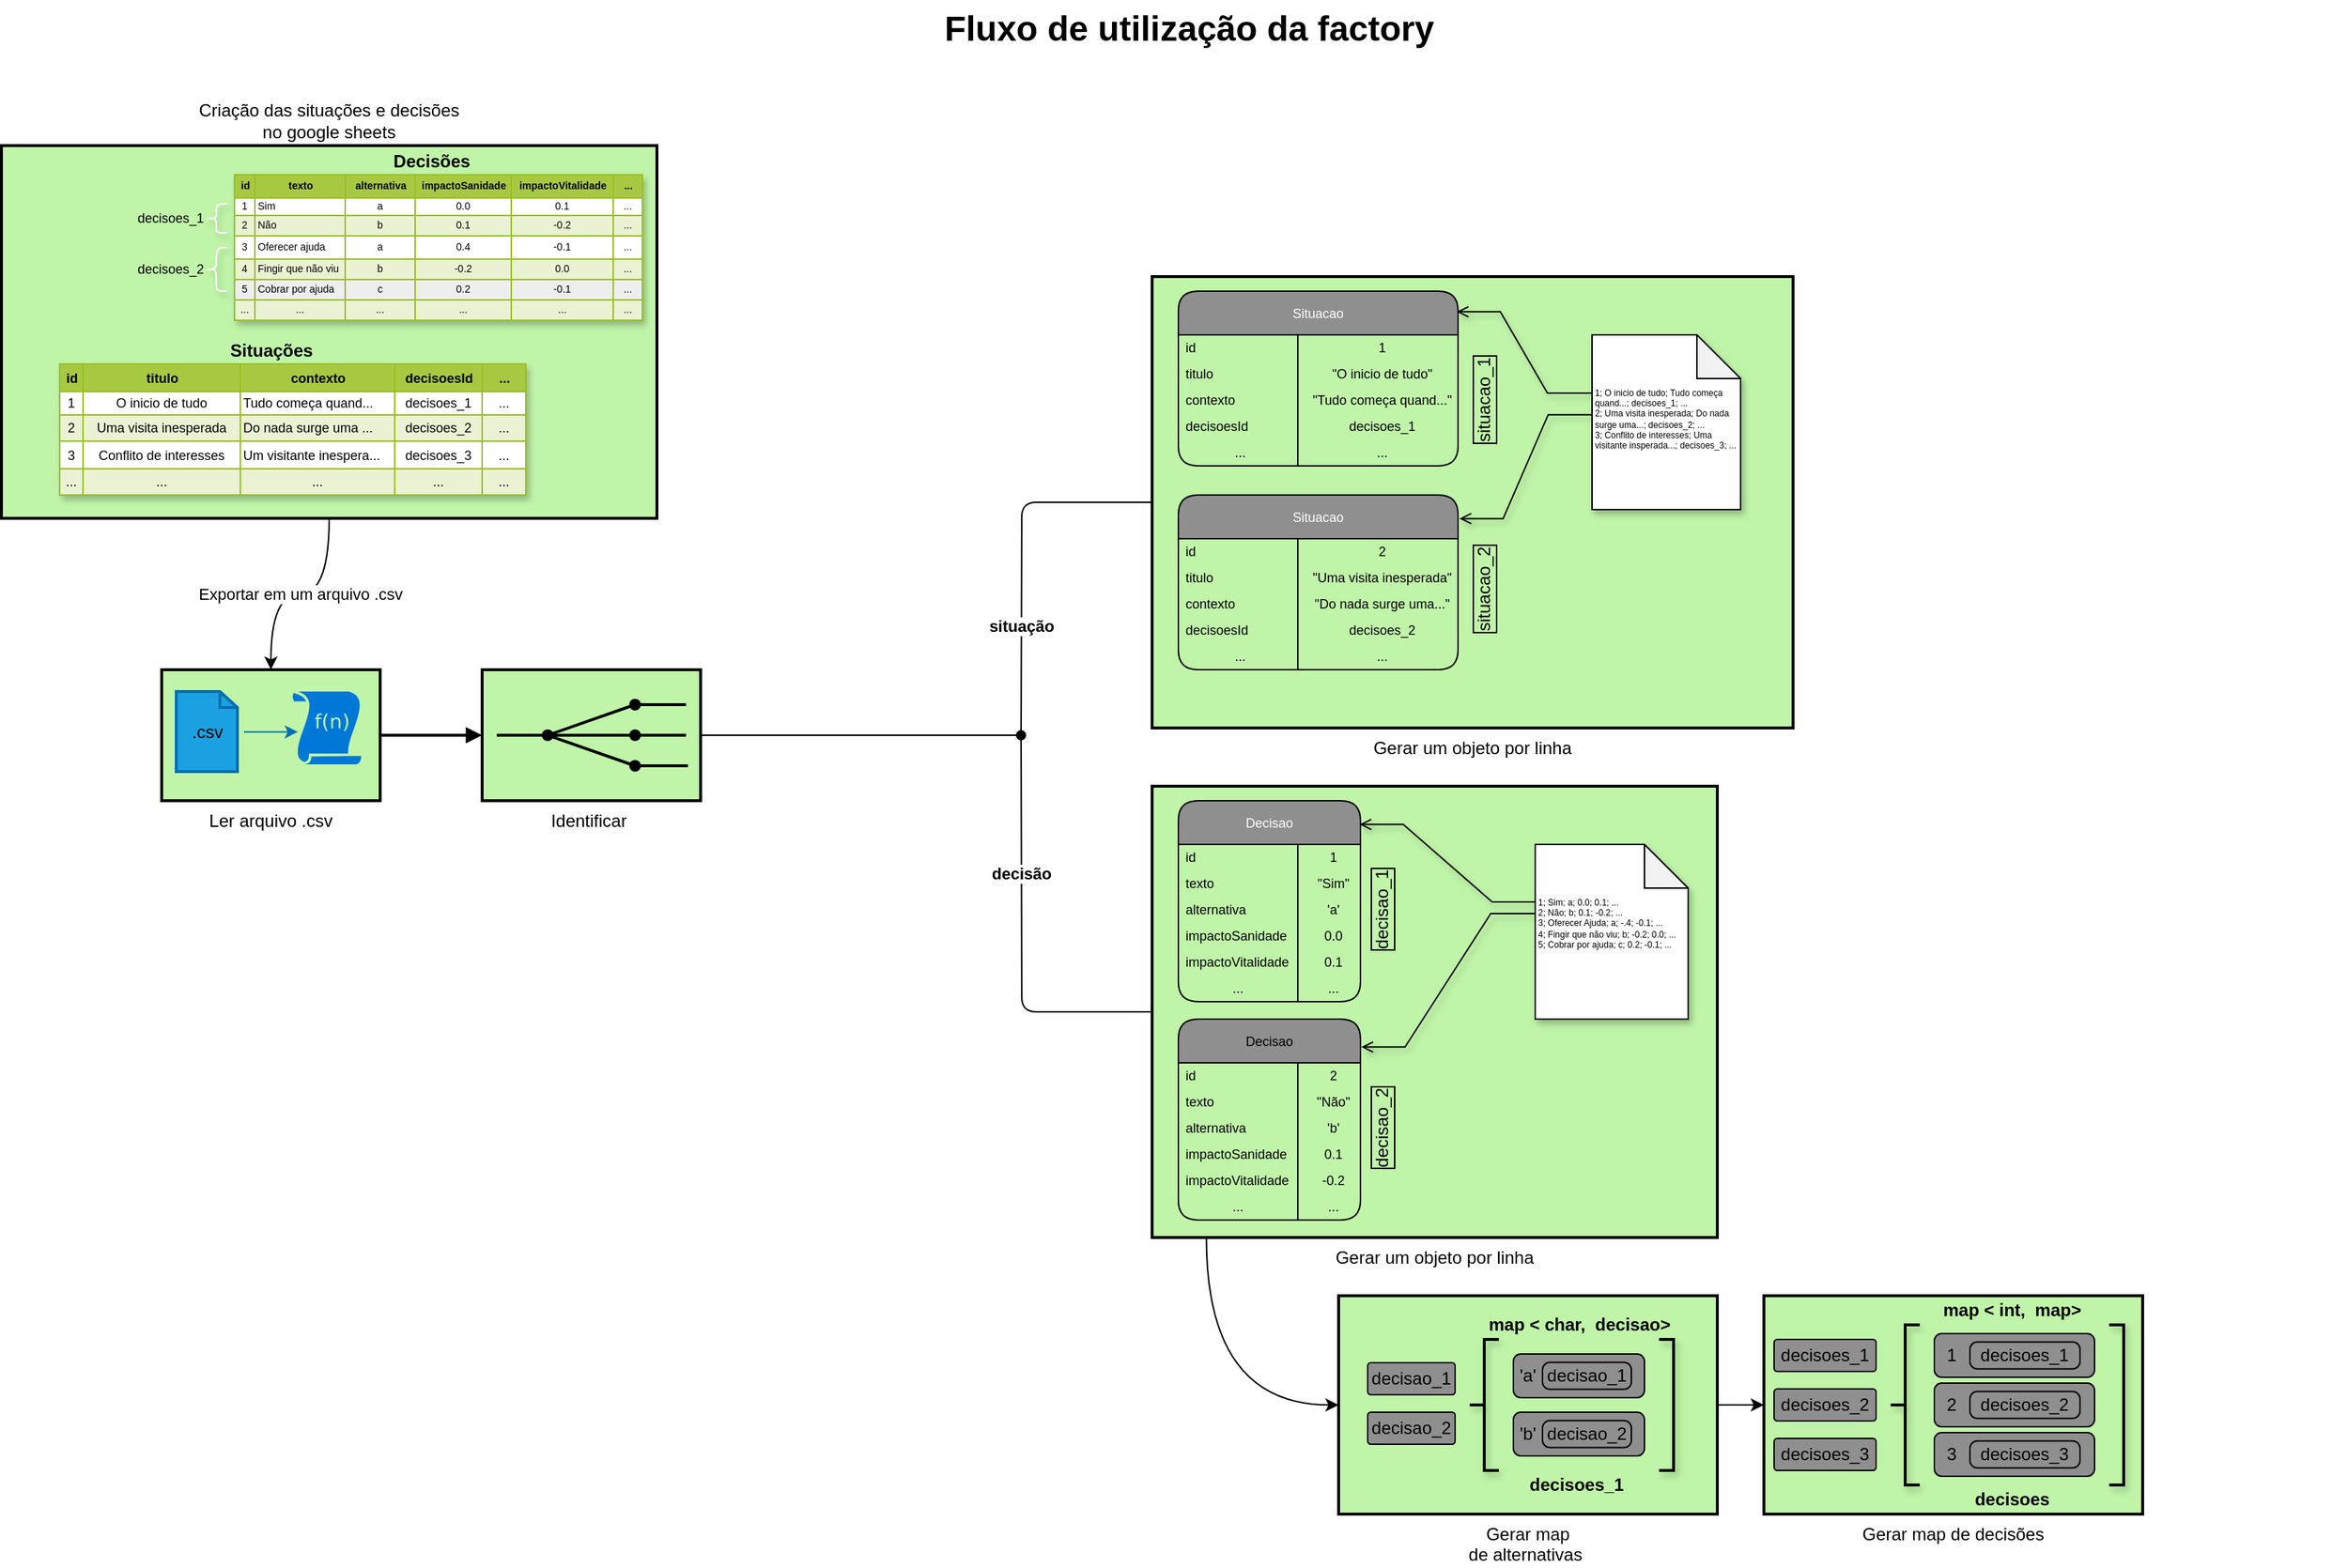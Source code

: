 <mxfile version="21.5.2" type="github">
  <diagram name="Page-1" id="74b105a0-9070-1c63-61bc-23e55f88626e">
    <mxGraphModel dx="1728" dy="918" grid="1" gridSize="10" guides="1" tooltips="1" connect="1" arrows="1" fold="1" page="1" pageScale="1.5" pageWidth="1169" pageHeight="826" background="none" math="0" shadow="0">
      <root>
        <mxCell id="0" style=";html=1;" />
        <mxCell id="1" style=";html=1;" parent="0" />
        <mxCell id="10b056a9c633e61c-18" style="edgeStyle=orthogonalEdgeStyle;rounded=0;html=1;endArrow=block;endFill=1;jettySize=auto;orthogonalLoop=1;strokeWidth=2;startArrow=none;startFill=0;exitX=1;exitY=0.5;exitDx=0;exitDy=0;" parent="1" source="10b056a9c633e61c-4" target="10b056a9c633e61c-2" edge="1">
          <mxGeometry relative="1" as="geometry">
            <mxPoint x="532" y="545" as="sourcePoint" />
          </mxGeometry>
        </mxCell>
        <mxCell id="Dc2rJCSySM9Gt-m0di7V-188" style="edgeStyle=orthogonalEdgeStyle;rounded=0;orthogonalLoop=1;jettySize=auto;html=1;endArrow=oval;endFill=1;" edge="1" parent="1" source="10b056a9c633e61c-2">
          <mxGeometry relative="1" as="geometry">
            <mxPoint x="760" y="545" as="targetPoint" />
          </mxGeometry>
        </mxCell>
        <mxCell id="10b056a9c633e61c-2" value="Identificar " style="strokeWidth=2;dashed=0;align=center;fontSize=12;fillColor=#c0f5a9;verticalLabelPosition=bottom;verticalAlign=top;shape=mxgraph.eip.recipient_list;" parent="1" vertex="1">
          <mxGeometry x="390" y="500" width="150" height="90" as="geometry" />
        </mxCell>
        <mxCell id="Dc2rJCSySM9Gt-m0di7V-10" value="Exportar em um arquivo .csv" style="edgeStyle=orthogonalEdgeStyle;rounded=0;orthogonalLoop=1;jettySize=auto;html=1;endArrow=none;endFill=0;startArrow=classic;startFill=1;curved=1;" edge="1" parent="1" source="10b056a9c633e61c-4" target="Dc2rJCSySM9Gt-m0di7V-9">
          <mxGeometry relative="1" as="geometry" />
        </mxCell>
        <mxCell id="10b056a9c633e61c-4" value="Ler arquivo .csv" style="strokeWidth=2;dashed=0;align=center;fontSize=12;shape=rect;verticalLabelPosition=bottom;verticalAlign=top;fillColor=#c0f5a9" parent="1" vertex="1">
          <mxGeometry x="170" y="500" width="150" height="90" as="geometry" />
        </mxCell>
        <mxCell id="Dc2rJCSySM9Gt-m0di7V-55" style="edgeStyle=orthogonalEdgeStyle;rounded=0;orthogonalLoop=1;jettySize=auto;html=1;entryX=-0.022;entryY=0.541;entryDx=0;entryDy=0;entryPerimeter=0;fontColor=#000000;fillColor=#1ba1e2;strokeColor=#006EAF;" edge="1" parent="10b056a9c633e61c-4">
          <mxGeometry relative="1" as="geometry">
            <mxPoint x="56.52" y="42.73" as="sourcePoint" />
            <mxPoint x="93.486" y="42.28" as="targetPoint" />
          </mxGeometry>
        </mxCell>
        <mxCell id="Dc2rJCSySM9Gt-m0di7V-1" value=".csv" style="verticalLabelPosition=middle;align=center;labelBackgroundColor=none;verticalAlign=middle;strokeWidth=2;strokeColor=#006EAF;shadow=0;dashed=0;shape=mxgraph.ios7.icons.document;horizontal=1;labelPosition=center;fillColor=#1ba1e2;fontColor=#000000;html=1;" vertex="1" parent="10b056a9c633e61c-4">
          <mxGeometry x="10" y="15" width="42" height="55" as="geometry" />
        </mxCell>
        <mxCell id="Dc2rJCSySM9Gt-m0di7V-54" value="" style="sketch=0;aspect=fixed;pointerEvents=1;shadow=0;dashed=0;html=1;strokeColor=none;labelPosition=center;verticalLabelPosition=bottom;verticalAlign=top;align=center;shape=mxgraph.mscae.enterprise.udf_function;fillColor=#0078D7;" vertex="1" parent="10b056a9c633e61c-4">
          <mxGeometry x="90" y="15" width="47" height="50" as="geometry" />
        </mxCell>
        <mxCell id="Dc2rJCSySM9Gt-m0di7V-191" value="decisão" style="edgeStyle=orthogonalEdgeStyle;rounded=1;orthogonalLoop=1;jettySize=auto;html=1;endArrow=none;endFill=0;fontStyle=1;labelBorderColor=none;" edge="1" parent="1" source="10b056a9c633e61c-8">
          <mxGeometry x="0.297" relative="1" as="geometry">
            <mxPoint x="760" y="540" as="targetPoint" />
            <mxPoint as="offset" />
          </mxGeometry>
        </mxCell>
        <mxCell id="Dc2rJCSySM9Gt-m0di7V-300" style="edgeStyle=orthogonalEdgeStyle;rounded=0;orthogonalLoop=1;jettySize=auto;html=1;exitX=0.096;exitY=1.001;exitDx=0;exitDy=0;entryX=0;entryY=0.5;entryDx=0;entryDy=0;exitPerimeter=0;curved=1;" edge="1" parent="1" source="10b056a9c633e61c-8" target="Dc2rJCSySM9Gt-m0di7V-258">
          <mxGeometry relative="1" as="geometry" />
        </mxCell>
        <mxCell id="10b056a9c633e61c-8" value="Gerar um objeto por linha" style="strokeWidth=2;dashed=0;align=center;fontSize=12;shape=rect;verticalLabelPosition=bottom;verticalAlign=top;fillColor=#c0f5a9" parent="1" vertex="1">
          <mxGeometry x="850" y="580" width="388" height="310" as="geometry" />
        </mxCell>
        <mxCell id="10b056a9c633e61c-30" value="Fluxo de utilização da factory" style="text;strokeColor=none;fillColor=none;html=1;fontSize=24;fontStyle=1;verticalAlign=middle;align=center;" parent="1" vertex="1">
          <mxGeometry x="80" y="40" width="1590" height="40" as="geometry" />
        </mxCell>
        <mxCell id="Dc2rJCSySM9Gt-m0di7V-9" value="Criação das situações e decisões &lt;br&gt;no google sheets" style="whiteSpace=wrap;html=1;verticalAlign=bottom;fillColor=#c0f5a9;strokeWidth=2;dashed=0;align=center;labelPosition=center;verticalLabelPosition=top;horizontal=1;" vertex="1" parent="1">
          <mxGeometry x="60" y="140" width="450" height="256" as="geometry" />
        </mxCell>
        <mxCell id="Dc2rJCSySM9Gt-m0di7V-24" value="asd" style="childLayout=tableLayout;recursiveResize=0;strokeColor=#98bf21;fillColor=#A7C942;shadow=1;fontColor=#030303;verticalAlign=bottom;horizontal=1;" vertex="1" parent="1">
          <mxGeometry x="100" y="290" width="320" height="90" as="geometry" />
        </mxCell>
        <mxCell id="Dc2rJCSySM9Gt-m0di7V-25" style="shape=tableRow;horizontal=0;startSize=0;swimlaneHead=0;swimlaneBody=0;top=0;left=0;bottom=0;right=0;dropTarget=0;collapsible=0;recursiveResize=0;expand=0;fontStyle=0;strokeColor=inherit;fillColor=#ffffff;fontColor=#030303;" vertex="1" parent="Dc2rJCSySM9Gt-m0di7V-24">
          <mxGeometry width="320" height="19" as="geometry" />
        </mxCell>
        <mxCell id="Dc2rJCSySM9Gt-m0di7V-26" value="id" style="connectable=0;recursiveResize=0;strokeColor=inherit;fillColor=#A7C942;align=center;fontStyle=1;fontColor=#030303;html=1;fontSize=9;" vertex="1" parent="Dc2rJCSySM9Gt-m0di7V-25">
          <mxGeometry width="16" height="19" as="geometry">
            <mxRectangle width="16" height="19" as="alternateBounds" />
          </mxGeometry>
        </mxCell>
        <mxCell id="Dc2rJCSySM9Gt-m0di7V-27" value="titulo" style="connectable=0;recursiveResize=0;strokeColor=inherit;fillColor=#A7C942;align=center;fontStyle=1;fontColor=#030303;html=1;fontSize=9;" vertex="1" parent="Dc2rJCSySM9Gt-m0di7V-25">
          <mxGeometry x="16" width="108" height="19" as="geometry">
            <mxRectangle width="108" height="19" as="alternateBounds" />
          </mxGeometry>
        </mxCell>
        <mxCell id="Dc2rJCSySM9Gt-m0di7V-28" value="contexto" style="connectable=0;recursiveResize=0;strokeColor=inherit;fillColor=#A7C942;align=center;fontStyle=1;fontColor=#030303;html=1;fontSize=9;" vertex="1" parent="Dc2rJCSySM9Gt-m0di7V-25">
          <mxGeometry x="124" width="106" height="19" as="geometry">
            <mxRectangle width="106" height="19" as="alternateBounds" />
          </mxGeometry>
        </mxCell>
        <mxCell id="Dc2rJCSySM9Gt-m0di7V-174" value="decisoesId" style="connectable=0;recursiveResize=0;strokeColor=inherit;fillColor=#A7C942;align=center;fontStyle=1;fontColor=#030303;html=1;fontSize=9;" vertex="1" parent="Dc2rJCSySM9Gt-m0di7V-25">
          <mxGeometry x="230" width="60" height="19" as="geometry">
            <mxRectangle width="60" height="19" as="alternateBounds" />
          </mxGeometry>
        </mxCell>
        <mxCell id="Dc2rJCSySM9Gt-m0di7V-180" value="..." style="connectable=0;recursiveResize=0;strokeColor=inherit;fillColor=#A7C942;align=center;fontStyle=1;fontColor=#030303;html=1;fontSize=9;" vertex="1" parent="Dc2rJCSySM9Gt-m0di7V-25">
          <mxGeometry x="290" width="30" height="19" as="geometry">
            <mxRectangle width="30" height="19" as="alternateBounds" />
          </mxGeometry>
        </mxCell>
        <mxCell id="Dc2rJCSySM9Gt-m0di7V-29" value="" style="shape=tableRow;horizontal=0;startSize=0;swimlaneHead=0;swimlaneBody=0;top=0;left=0;bottom=0;right=0;dropTarget=0;collapsible=0;recursiveResize=0;expand=0;fontStyle=0;strokeColor=inherit;fillColor=#ffffff;fontColor=#030303;" vertex="1" parent="Dc2rJCSySM9Gt-m0di7V-24">
          <mxGeometry y="19" width="320" height="16" as="geometry" />
        </mxCell>
        <mxCell id="Dc2rJCSySM9Gt-m0di7V-30" value="1" style="connectable=0;recursiveResize=0;strokeColor=inherit;fillColor=inherit;align=center;whiteSpace=wrap;html=1;fontColor=#030303;fontSize=9;" vertex="1" parent="Dc2rJCSySM9Gt-m0di7V-29">
          <mxGeometry width="16" height="16" as="geometry">
            <mxRectangle width="16" height="16" as="alternateBounds" />
          </mxGeometry>
        </mxCell>
        <mxCell id="Dc2rJCSySM9Gt-m0di7V-31" value="O inicio de tudo" style="connectable=0;recursiveResize=0;strokeColor=inherit;fillColor=inherit;align=center;whiteSpace=wrap;html=1;fontColor=#030303;fontSize=9;" vertex="1" parent="Dc2rJCSySM9Gt-m0di7V-29">
          <mxGeometry x="16" width="108" height="16" as="geometry">
            <mxRectangle width="108" height="16" as="alternateBounds" />
          </mxGeometry>
        </mxCell>
        <mxCell id="Dc2rJCSySM9Gt-m0di7V-32" value="Tudo começa quand..." style="connectable=0;recursiveResize=0;strokeColor=inherit;fillColor=inherit;align=left;whiteSpace=wrap;html=1;fontColor=#030303;fontSize=9;" vertex="1" parent="Dc2rJCSySM9Gt-m0di7V-29">
          <mxGeometry x="124" width="106" height="16" as="geometry">
            <mxRectangle width="106" height="16" as="alternateBounds" />
          </mxGeometry>
        </mxCell>
        <mxCell id="Dc2rJCSySM9Gt-m0di7V-175" value="decisoes_1" style="connectable=0;recursiveResize=0;strokeColor=inherit;fillColor=inherit;align=center;whiteSpace=wrap;html=1;fontColor=#030303;fontSize=9;" vertex="1" parent="Dc2rJCSySM9Gt-m0di7V-29">
          <mxGeometry x="230" width="60" height="16" as="geometry">
            <mxRectangle width="60" height="16" as="alternateBounds" />
          </mxGeometry>
        </mxCell>
        <mxCell id="Dc2rJCSySM9Gt-m0di7V-181" value="..." style="connectable=0;recursiveResize=0;strokeColor=inherit;fillColor=inherit;align=center;whiteSpace=wrap;html=1;fontColor=#030303;fontSize=9;" vertex="1" parent="Dc2rJCSySM9Gt-m0di7V-29">
          <mxGeometry x="290" width="30" height="16" as="geometry">
            <mxRectangle width="30" height="16" as="alternateBounds" />
          </mxGeometry>
        </mxCell>
        <mxCell id="Dc2rJCSySM9Gt-m0di7V-33" value="" style="shape=tableRow;horizontal=0;startSize=0;swimlaneHead=0;swimlaneBody=0;top=0;left=0;bottom=0;right=0;dropTarget=0;collapsible=0;recursiveResize=0;expand=0;fontStyle=1;strokeColor=inherit;fillColor=#EAF2D3;fontColor=#030303;" vertex="1" parent="Dc2rJCSySM9Gt-m0di7V-24">
          <mxGeometry y="35" width="320" height="18" as="geometry" />
        </mxCell>
        <mxCell id="Dc2rJCSySM9Gt-m0di7V-34" value="2" style="connectable=0;recursiveResize=0;strokeColor=inherit;fillColor=inherit;whiteSpace=wrap;html=1;fontColor=#030303;fontSize=9;" vertex="1" parent="Dc2rJCSySM9Gt-m0di7V-33">
          <mxGeometry width="16" height="18" as="geometry">
            <mxRectangle width="16" height="18" as="alternateBounds" />
          </mxGeometry>
        </mxCell>
        <mxCell id="Dc2rJCSySM9Gt-m0di7V-35" value="Uma visita inesperada" style="connectable=0;recursiveResize=0;strokeColor=inherit;fillColor=inherit;whiteSpace=wrap;html=1;fontColor=#030303;fontSize=9;" vertex="1" parent="Dc2rJCSySM9Gt-m0di7V-33">
          <mxGeometry x="16" width="108" height="18" as="geometry">
            <mxRectangle width="108" height="18" as="alternateBounds" />
          </mxGeometry>
        </mxCell>
        <mxCell id="Dc2rJCSySM9Gt-m0di7V-36" value="Do nada surge uma ..." style="connectable=0;recursiveResize=0;strokeColor=inherit;fillColor=inherit;whiteSpace=wrap;html=1;fontColor=#030303;fontSize=9;align=left;" vertex="1" parent="Dc2rJCSySM9Gt-m0di7V-33">
          <mxGeometry x="124" width="106" height="18" as="geometry">
            <mxRectangle width="106" height="18" as="alternateBounds" />
          </mxGeometry>
        </mxCell>
        <mxCell id="Dc2rJCSySM9Gt-m0di7V-176" value="decisoes_2" style="connectable=0;recursiveResize=0;strokeColor=inherit;fillColor=inherit;whiteSpace=wrap;html=1;fontColor=#030303;fontSize=9;" vertex="1" parent="Dc2rJCSySM9Gt-m0di7V-33">
          <mxGeometry x="230" width="60" height="18" as="geometry">
            <mxRectangle width="60" height="18" as="alternateBounds" />
          </mxGeometry>
        </mxCell>
        <mxCell id="Dc2rJCSySM9Gt-m0di7V-182" value="..." style="connectable=0;recursiveResize=0;strokeColor=inherit;fillColor=inherit;whiteSpace=wrap;html=1;fontColor=#030303;fontSize=9;" vertex="1" parent="Dc2rJCSySM9Gt-m0di7V-33">
          <mxGeometry x="290" width="30" height="18" as="geometry">
            <mxRectangle width="30" height="18" as="alternateBounds" />
          </mxGeometry>
        </mxCell>
        <mxCell id="Dc2rJCSySM9Gt-m0di7V-37" value="" style="shape=tableRow;horizontal=0;startSize=0;swimlaneHead=0;swimlaneBody=0;top=0;left=0;bottom=0;right=0;dropTarget=0;collapsible=0;recursiveResize=0;expand=0;fontStyle=0;strokeColor=inherit;fillColor=#ffffff;fontColor=#030303;" vertex="1" parent="Dc2rJCSySM9Gt-m0di7V-24">
          <mxGeometry y="53" width="320" height="19" as="geometry" />
        </mxCell>
        <mxCell id="Dc2rJCSySM9Gt-m0di7V-38" value="3" style="connectable=0;recursiveResize=0;strokeColor=inherit;fillColor=inherit;fontStyle=0;align=center;whiteSpace=wrap;html=1;fontColor=#030303;fontSize=9;" vertex="1" parent="Dc2rJCSySM9Gt-m0di7V-37">
          <mxGeometry width="16" height="19" as="geometry">
            <mxRectangle width="16" height="19" as="alternateBounds" />
          </mxGeometry>
        </mxCell>
        <mxCell id="Dc2rJCSySM9Gt-m0di7V-39" value="Conflito de interesses" style="connectable=0;recursiveResize=0;strokeColor=inherit;fillColor=inherit;fontStyle=0;align=center;whiteSpace=wrap;html=1;fontColor=#030303;fontSize=9;" vertex="1" parent="Dc2rJCSySM9Gt-m0di7V-37">
          <mxGeometry x="16" width="108" height="19" as="geometry">
            <mxRectangle width="108" height="19" as="alternateBounds" />
          </mxGeometry>
        </mxCell>
        <mxCell id="Dc2rJCSySM9Gt-m0di7V-40" value="Um visitante inespera..." style="connectable=0;recursiveResize=0;strokeColor=inherit;fillColor=inherit;fontStyle=0;align=left;whiteSpace=wrap;html=1;fontColor=#030303;fontSize=9;" vertex="1" parent="Dc2rJCSySM9Gt-m0di7V-37">
          <mxGeometry x="124" width="106" height="19" as="geometry">
            <mxRectangle width="106" height="19" as="alternateBounds" />
          </mxGeometry>
        </mxCell>
        <mxCell id="Dc2rJCSySM9Gt-m0di7V-177" value="decisoes_3" style="connectable=0;recursiveResize=0;strokeColor=inherit;fillColor=inherit;fontStyle=0;align=center;whiteSpace=wrap;html=1;fontColor=#030303;fontSize=9;" vertex="1" parent="Dc2rJCSySM9Gt-m0di7V-37">
          <mxGeometry x="230" width="60" height="19" as="geometry">
            <mxRectangle width="60" height="19" as="alternateBounds" />
          </mxGeometry>
        </mxCell>
        <mxCell id="Dc2rJCSySM9Gt-m0di7V-183" value="..." style="connectable=0;recursiveResize=0;strokeColor=inherit;fillColor=inherit;fontStyle=0;align=center;whiteSpace=wrap;html=1;fontColor=#030303;fontSize=9;" vertex="1" parent="Dc2rJCSySM9Gt-m0di7V-37">
          <mxGeometry x="290" width="30" height="19" as="geometry">
            <mxRectangle width="30" height="19" as="alternateBounds" />
          </mxGeometry>
        </mxCell>
        <mxCell id="Dc2rJCSySM9Gt-m0di7V-41" value="" style="shape=tableRow;horizontal=0;startSize=0;swimlaneHead=0;swimlaneBody=0;top=0;left=0;bottom=0;right=0;dropTarget=0;collapsible=0;recursiveResize=0;expand=0;fontStyle=1;strokeColor=inherit;fillColor=#EAF2D3;fontColor=#030303;" vertex="1" parent="Dc2rJCSySM9Gt-m0di7V-24">
          <mxGeometry y="72" width="320" height="18" as="geometry" />
        </mxCell>
        <mxCell id="Dc2rJCSySM9Gt-m0di7V-42" value="..." style="connectable=0;recursiveResize=0;strokeColor=inherit;fillColor=inherit;whiteSpace=wrap;html=1;fontColor=#030303;fontSize=9;" vertex="1" parent="Dc2rJCSySM9Gt-m0di7V-41">
          <mxGeometry width="16" height="18" as="geometry">
            <mxRectangle width="16" height="18" as="alternateBounds" />
          </mxGeometry>
        </mxCell>
        <mxCell id="Dc2rJCSySM9Gt-m0di7V-43" value="..." style="connectable=0;recursiveResize=0;strokeColor=inherit;fillColor=inherit;whiteSpace=wrap;html=1;fontColor=#030303;fontSize=9;" vertex="1" parent="Dc2rJCSySM9Gt-m0di7V-41">
          <mxGeometry x="16" width="108" height="18" as="geometry">
            <mxRectangle width="108" height="18" as="alternateBounds" />
          </mxGeometry>
        </mxCell>
        <mxCell id="Dc2rJCSySM9Gt-m0di7V-44" value="..." style="connectable=0;recursiveResize=0;strokeColor=inherit;fillColor=inherit;whiteSpace=wrap;html=1;fontColor=#030303;fontSize=9;" vertex="1" parent="Dc2rJCSySM9Gt-m0di7V-41">
          <mxGeometry x="124" width="106" height="18" as="geometry">
            <mxRectangle width="106" height="18" as="alternateBounds" />
          </mxGeometry>
        </mxCell>
        <mxCell id="Dc2rJCSySM9Gt-m0di7V-178" value="..." style="connectable=0;recursiveResize=0;strokeColor=inherit;fillColor=inherit;whiteSpace=wrap;html=1;fontColor=#030303;fontSize=9;" vertex="1" parent="Dc2rJCSySM9Gt-m0di7V-41">
          <mxGeometry x="230" width="60" height="18" as="geometry">
            <mxRectangle width="60" height="18" as="alternateBounds" />
          </mxGeometry>
        </mxCell>
        <mxCell id="Dc2rJCSySM9Gt-m0di7V-184" value="..." style="connectable=0;recursiveResize=0;strokeColor=inherit;fillColor=inherit;whiteSpace=wrap;html=1;fontColor=#030303;fontSize=9;" vertex="1" parent="Dc2rJCSySM9Gt-m0di7V-41">
          <mxGeometry x="290" width="30" height="18" as="geometry">
            <mxRectangle width="30" height="18" as="alternateBounds" />
          </mxGeometry>
        </mxCell>
        <mxCell id="Dc2rJCSySM9Gt-m0di7V-45" value="Situações" style="text;align=center;html=1;verticalAlign=bottom;rounded=0;labelBackgroundColor=none;fontStyle=1;labelBorderColor=none;fontColor=#000000;" vertex="1" parent="1">
          <mxGeometry x="215" y="270" width="60" height="20" as="geometry" />
        </mxCell>
        <mxCell id="Dc2rJCSySM9Gt-m0di7V-63" value="i" style="childLayout=tableLayout;recursiveResize=0;strokeColor=#98bf21;fillColor=#A7C942;shadow=1;fontColor=#030303;verticalAlign=bottom;horizontal=1;fontSize=8;" vertex="1" parent="1">
          <mxGeometry x="220" y="160" width="280" height="100" as="geometry" />
        </mxCell>
        <mxCell id="Dc2rJCSySM9Gt-m0di7V-64" style="shape=tableRow;horizontal=0;startSize=0;swimlaneHead=0;swimlaneBody=0;top=0;left=0;bottom=0;right=0;dropTarget=0;collapsible=0;recursiveResize=0;expand=0;fontStyle=0;strokeColor=inherit;fillColor=#ffffff;fontColor=#030303;" vertex="1" parent="Dc2rJCSySM9Gt-m0di7V-63">
          <mxGeometry width="280" height="16" as="geometry" />
        </mxCell>
        <mxCell id="Dc2rJCSySM9Gt-m0di7V-65" value="id" style="connectable=0;recursiveResize=0;strokeColor=inherit;fillColor=#A7C942;align=center;fontStyle=1;fontColor=#030303;html=1;fontSize=7;" vertex="1" parent="Dc2rJCSySM9Gt-m0di7V-64">
          <mxGeometry width="14" height="16" as="geometry">
            <mxRectangle width="14" height="16" as="alternateBounds" />
          </mxGeometry>
        </mxCell>
        <mxCell id="Dc2rJCSySM9Gt-m0di7V-66" value="texto" style="connectable=0;recursiveResize=0;strokeColor=inherit;fillColor=#A7C942;align=center;fontStyle=1;fontColor=#030303;html=1;fontSize=7;" vertex="1" parent="Dc2rJCSySM9Gt-m0di7V-64">
          <mxGeometry x="14" width="62" height="16" as="geometry">
            <mxRectangle width="62" height="16" as="alternateBounds" />
          </mxGeometry>
        </mxCell>
        <mxCell id="Dc2rJCSySM9Gt-m0di7V-67" value="alternativa" style="connectable=0;recursiveResize=0;strokeColor=inherit;fillColor=#A7C942;align=center;fontStyle=1;fontColor=#030303;html=1;fontSize=7;" vertex="1" parent="Dc2rJCSySM9Gt-m0di7V-64">
          <mxGeometry x="76" width="48" height="16" as="geometry">
            <mxRectangle width="48" height="16" as="alternateBounds" />
          </mxGeometry>
        </mxCell>
        <mxCell id="Dc2rJCSySM9Gt-m0di7V-85" value="impactoSanidade" style="connectable=0;recursiveResize=0;strokeColor=inherit;fillColor=#A7C942;align=center;fontStyle=1;fontColor=#030303;html=1;fontSize=7;" vertex="1" parent="Dc2rJCSySM9Gt-m0di7V-64">
          <mxGeometry x="124" width="66" height="16" as="geometry">
            <mxRectangle width="66" height="16" as="alternateBounds" />
          </mxGeometry>
        </mxCell>
        <mxCell id="Dc2rJCSySM9Gt-m0di7V-90" value="impactoVitalidade" style="connectable=0;recursiveResize=0;strokeColor=inherit;fillColor=#A7C942;align=center;fontStyle=1;fontColor=#030303;html=1;fontSize=7;" vertex="1" parent="Dc2rJCSySM9Gt-m0di7V-64">
          <mxGeometry x="190" width="70" height="16" as="geometry">
            <mxRectangle width="70" height="16" as="alternateBounds" />
          </mxGeometry>
        </mxCell>
        <mxCell id="Dc2rJCSySM9Gt-m0di7V-167" value="..." style="connectable=0;recursiveResize=0;strokeColor=inherit;fillColor=#A7C942;align=center;fontStyle=1;fontColor=#030303;html=1;fontSize=7;" vertex="1" parent="Dc2rJCSySM9Gt-m0di7V-64">
          <mxGeometry x="260" width="20" height="16" as="geometry">
            <mxRectangle width="20" height="16" as="alternateBounds" />
          </mxGeometry>
        </mxCell>
        <mxCell id="Dc2rJCSySM9Gt-m0di7V-68" value="" style="shape=tableRow;horizontal=0;startSize=0;swimlaneHead=0;swimlaneBody=0;top=0;left=0;bottom=0;right=0;dropTarget=0;collapsible=0;recursiveResize=0;expand=0;fontStyle=0;strokeColor=inherit;fillColor=#ffffff;fontColor=#030303;" vertex="1" parent="Dc2rJCSySM9Gt-m0di7V-63">
          <mxGeometry y="16" width="280" height="12" as="geometry" />
        </mxCell>
        <mxCell id="Dc2rJCSySM9Gt-m0di7V-69" value="1" style="connectable=0;recursiveResize=0;strokeColor=inherit;fillColor=inherit;align=center;whiteSpace=wrap;html=1;fontColor=#030303;fontSize=7;" vertex="1" parent="Dc2rJCSySM9Gt-m0di7V-68">
          <mxGeometry width="14" height="12" as="geometry">
            <mxRectangle width="14" height="12" as="alternateBounds" />
          </mxGeometry>
        </mxCell>
        <mxCell id="Dc2rJCSySM9Gt-m0di7V-70" value="Sim" style="connectable=0;recursiveResize=0;strokeColor=inherit;fillColor=inherit;align=left;whiteSpace=wrap;html=1;fontColor=#030303;fontSize=7;" vertex="1" parent="Dc2rJCSySM9Gt-m0di7V-68">
          <mxGeometry x="14" width="62" height="12" as="geometry">
            <mxRectangle width="62" height="12" as="alternateBounds" />
          </mxGeometry>
        </mxCell>
        <mxCell id="Dc2rJCSySM9Gt-m0di7V-71" value="a" style="connectable=0;recursiveResize=0;strokeColor=inherit;fillColor=inherit;align=center;whiteSpace=wrap;html=1;fontColor=#030303;fontSize=7;" vertex="1" parent="Dc2rJCSySM9Gt-m0di7V-68">
          <mxGeometry x="76" width="48" height="12" as="geometry">
            <mxRectangle width="48" height="12" as="alternateBounds" />
          </mxGeometry>
        </mxCell>
        <mxCell id="Dc2rJCSySM9Gt-m0di7V-86" value="0.0" style="connectable=0;recursiveResize=0;strokeColor=inherit;fillColor=inherit;align=center;whiteSpace=wrap;html=1;fontColor=#030303;fontSize=7;" vertex="1" parent="Dc2rJCSySM9Gt-m0di7V-68">
          <mxGeometry x="124" width="66" height="12" as="geometry">
            <mxRectangle width="66" height="12" as="alternateBounds" />
          </mxGeometry>
        </mxCell>
        <mxCell id="Dc2rJCSySM9Gt-m0di7V-91" value="0.1" style="connectable=0;recursiveResize=0;strokeColor=inherit;fillColor=inherit;align=center;whiteSpace=wrap;html=1;fontColor=#030303;fontSize=7;" vertex="1" parent="Dc2rJCSySM9Gt-m0di7V-68">
          <mxGeometry x="190" width="70" height="12" as="geometry">
            <mxRectangle width="70" height="12" as="alternateBounds" />
          </mxGeometry>
        </mxCell>
        <mxCell id="Dc2rJCSySM9Gt-m0di7V-168" value="..." style="connectable=0;recursiveResize=0;strokeColor=inherit;fillColor=inherit;align=center;whiteSpace=wrap;html=1;fontColor=#030303;fontSize=7;" vertex="1" parent="Dc2rJCSySM9Gt-m0di7V-68">
          <mxGeometry x="260" width="20" height="12" as="geometry">
            <mxRectangle width="20" height="12" as="alternateBounds" />
          </mxGeometry>
        </mxCell>
        <mxCell id="Dc2rJCSySM9Gt-m0di7V-72" value="" style="shape=tableRow;horizontal=0;startSize=0;swimlaneHead=0;swimlaneBody=0;top=0;left=0;bottom=0;right=0;dropTarget=0;collapsible=0;recursiveResize=0;expand=0;fontStyle=1;strokeColor=inherit;fillColor=#EAF2D3;fontColor=#030303;" vertex="1" parent="Dc2rJCSySM9Gt-m0di7V-63">
          <mxGeometry y="28" width="280" height="14" as="geometry" />
        </mxCell>
        <mxCell id="Dc2rJCSySM9Gt-m0di7V-73" value="2" style="connectable=0;recursiveResize=0;strokeColor=inherit;fillColor=inherit;whiteSpace=wrap;html=1;fontColor=#030303;fontSize=7;" vertex="1" parent="Dc2rJCSySM9Gt-m0di7V-72">
          <mxGeometry width="14" height="14" as="geometry">
            <mxRectangle width="14" height="14" as="alternateBounds" />
          </mxGeometry>
        </mxCell>
        <mxCell id="Dc2rJCSySM9Gt-m0di7V-74" value="Não" style="connectable=0;recursiveResize=0;strokeColor=inherit;fillColor=inherit;whiteSpace=wrap;html=1;fontColor=#030303;align=left;fontSize=7;" vertex="1" parent="Dc2rJCSySM9Gt-m0di7V-72">
          <mxGeometry x="14" width="62" height="14" as="geometry">
            <mxRectangle width="62" height="14" as="alternateBounds" />
          </mxGeometry>
        </mxCell>
        <mxCell id="Dc2rJCSySM9Gt-m0di7V-75" value="b" style="connectable=0;recursiveResize=0;strokeColor=inherit;fillColor=inherit;whiteSpace=wrap;html=1;fontColor=#030303;fontSize=7;" vertex="1" parent="Dc2rJCSySM9Gt-m0di7V-72">
          <mxGeometry x="76" width="48" height="14" as="geometry">
            <mxRectangle width="48" height="14" as="alternateBounds" />
          </mxGeometry>
        </mxCell>
        <mxCell id="Dc2rJCSySM9Gt-m0di7V-87" value="0.1" style="connectable=0;recursiveResize=0;strokeColor=inherit;fillColor=inherit;whiteSpace=wrap;html=1;fontColor=#030303;fontSize=7;" vertex="1" parent="Dc2rJCSySM9Gt-m0di7V-72">
          <mxGeometry x="124" width="66" height="14" as="geometry">
            <mxRectangle width="66" height="14" as="alternateBounds" />
          </mxGeometry>
        </mxCell>
        <mxCell id="Dc2rJCSySM9Gt-m0di7V-92" value="-0.2" style="connectable=0;recursiveResize=0;strokeColor=inherit;fillColor=inherit;whiteSpace=wrap;html=1;fontColor=#030303;fontSize=7;" vertex="1" parent="Dc2rJCSySM9Gt-m0di7V-72">
          <mxGeometry x="190" width="70" height="14" as="geometry">
            <mxRectangle width="70" height="14" as="alternateBounds" />
          </mxGeometry>
        </mxCell>
        <mxCell id="Dc2rJCSySM9Gt-m0di7V-169" value="..." style="connectable=0;recursiveResize=0;strokeColor=inherit;fillColor=inherit;whiteSpace=wrap;html=1;fontColor=#030303;fontSize=7;" vertex="1" parent="Dc2rJCSySM9Gt-m0di7V-72">
          <mxGeometry x="260" width="20" height="14" as="geometry">
            <mxRectangle width="20" height="14" as="alternateBounds" />
          </mxGeometry>
        </mxCell>
        <mxCell id="Dc2rJCSySM9Gt-m0di7V-76" value="" style="shape=tableRow;horizontal=0;startSize=0;swimlaneHead=0;swimlaneBody=0;top=0;left=0;bottom=0;right=0;dropTarget=0;collapsible=0;recursiveResize=0;expand=0;fontStyle=0;strokeColor=inherit;fillColor=#ffffff;fontColor=#030303;" vertex="1" parent="Dc2rJCSySM9Gt-m0di7V-63">
          <mxGeometry y="42" width="280" height="16" as="geometry" />
        </mxCell>
        <mxCell id="Dc2rJCSySM9Gt-m0di7V-77" value="3" style="connectable=0;recursiveResize=0;strokeColor=inherit;fillColor=inherit;fontStyle=0;align=center;whiteSpace=wrap;html=1;fontColor=#030303;fontSize=7;" vertex="1" parent="Dc2rJCSySM9Gt-m0di7V-76">
          <mxGeometry width="14" height="16" as="geometry">
            <mxRectangle width="14" height="16" as="alternateBounds" />
          </mxGeometry>
        </mxCell>
        <mxCell id="Dc2rJCSySM9Gt-m0di7V-78" value="Oferecer ajuda" style="connectable=0;recursiveResize=0;strokeColor=inherit;fillColor=inherit;fontStyle=0;align=left;whiteSpace=wrap;html=1;fontColor=#030303;fontSize=7;" vertex="1" parent="Dc2rJCSySM9Gt-m0di7V-76">
          <mxGeometry x="14" width="62" height="16" as="geometry">
            <mxRectangle width="62" height="16" as="alternateBounds" />
          </mxGeometry>
        </mxCell>
        <mxCell id="Dc2rJCSySM9Gt-m0di7V-79" value="a" style="connectable=0;recursiveResize=0;strokeColor=inherit;fillColor=inherit;fontStyle=0;align=center;whiteSpace=wrap;html=1;fontColor=#030303;fontSize=7;" vertex="1" parent="Dc2rJCSySM9Gt-m0di7V-76">
          <mxGeometry x="76" width="48" height="16" as="geometry">
            <mxRectangle width="48" height="16" as="alternateBounds" />
          </mxGeometry>
        </mxCell>
        <mxCell id="Dc2rJCSySM9Gt-m0di7V-88" value="0.4" style="connectable=0;recursiveResize=0;strokeColor=inherit;fillColor=inherit;fontStyle=0;align=center;whiteSpace=wrap;html=1;fontColor=#030303;fontSize=7;" vertex="1" parent="Dc2rJCSySM9Gt-m0di7V-76">
          <mxGeometry x="124" width="66" height="16" as="geometry">
            <mxRectangle width="66" height="16" as="alternateBounds" />
          </mxGeometry>
        </mxCell>
        <mxCell id="Dc2rJCSySM9Gt-m0di7V-93" value="-0.1" style="connectable=0;recursiveResize=0;strokeColor=inherit;fillColor=inherit;fontStyle=0;align=center;whiteSpace=wrap;html=1;fontColor=#030303;fontSize=7;" vertex="1" parent="Dc2rJCSySM9Gt-m0di7V-76">
          <mxGeometry x="190" width="70" height="16" as="geometry">
            <mxRectangle width="70" height="16" as="alternateBounds" />
          </mxGeometry>
        </mxCell>
        <mxCell id="Dc2rJCSySM9Gt-m0di7V-170" value="..." style="connectable=0;recursiveResize=0;strokeColor=inherit;fillColor=inherit;fontStyle=0;align=center;whiteSpace=wrap;html=1;fontColor=#030303;fontSize=7;" vertex="1" parent="Dc2rJCSySM9Gt-m0di7V-76">
          <mxGeometry x="260" width="20" height="16" as="geometry">
            <mxRectangle width="20" height="16" as="alternateBounds" />
          </mxGeometry>
        </mxCell>
        <mxCell id="Dc2rJCSySM9Gt-m0di7V-80" value="" style="shape=tableRow;horizontal=0;startSize=0;swimlaneHead=0;swimlaneBody=0;top=0;left=0;bottom=0;right=0;dropTarget=0;collapsible=0;recursiveResize=0;expand=0;fontStyle=1;strokeColor=inherit;fillColor=#EAF2D3;fontColor=#030303;" vertex="1" parent="Dc2rJCSySM9Gt-m0di7V-63">
          <mxGeometry y="58" width="280" height="14" as="geometry" />
        </mxCell>
        <mxCell id="Dc2rJCSySM9Gt-m0di7V-81" value="4" style="connectable=0;recursiveResize=0;strokeColor=inherit;fillColor=inherit;whiteSpace=wrap;html=1;fontColor=#030303;fontSize=7;" vertex="1" parent="Dc2rJCSySM9Gt-m0di7V-80">
          <mxGeometry width="14" height="14" as="geometry">
            <mxRectangle width="14" height="14" as="alternateBounds" />
          </mxGeometry>
        </mxCell>
        <mxCell id="Dc2rJCSySM9Gt-m0di7V-82" value="Fingir que não viu" style="connectable=0;recursiveResize=0;strokeColor=inherit;fillColor=inherit;whiteSpace=wrap;html=1;fontColor=#030303;align=left;fontSize=7;" vertex="1" parent="Dc2rJCSySM9Gt-m0di7V-80">
          <mxGeometry x="14" width="62" height="14" as="geometry">
            <mxRectangle width="62" height="14" as="alternateBounds" />
          </mxGeometry>
        </mxCell>
        <mxCell id="Dc2rJCSySM9Gt-m0di7V-83" value="b" style="connectable=0;recursiveResize=0;strokeColor=inherit;fillColor=inherit;whiteSpace=wrap;html=1;fontColor=#030303;fontSize=7;" vertex="1" parent="Dc2rJCSySM9Gt-m0di7V-80">
          <mxGeometry x="76" width="48" height="14" as="geometry">
            <mxRectangle width="48" height="14" as="alternateBounds" />
          </mxGeometry>
        </mxCell>
        <mxCell id="Dc2rJCSySM9Gt-m0di7V-89" value="-0.2" style="connectable=0;recursiveResize=0;strokeColor=inherit;fillColor=inherit;whiteSpace=wrap;html=1;fontColor=#030303;fontSize=7;" vertex="1" parent="Dc2rJCSySM9Gt-m0di7V-80">
          <mxGeometry x="124" width="66" height="14" as="geometry">
            <mxRectangle width="66" height="14" as="alternateBounds" />
          </mxGeometry>
        </mxCell>
        <mxCell id="Dc2rJCSySM9Gt-m0di7V-94" value="0.0" style="connectable=0;recursiveResize=0;strokeColor=inherit;fillColor=inherit;whiteSpace=wrap;html=1;fontColor=#030303;fontSize=7;" vertex="1" parent="Dc2rJCSySM9Gt-m0di7V-80">
          <mxGeometry x="190" width="70" height="14" as="geometry">
            <mxRectangle width="70" height="14" as="alternateBounds" />
          </mxGeometry>
        </mxCell>
        <mxCell id="Dc2rJCSySM9Gt-m0di7V-171" value="..." style="connectable=0;recursiveResize=0;strokeColor=inherit;fillColor=inherit;whiteSpace=wrap;html=1;fontColor=#030303;fontSize=7;" vertex="1" parent="Dc2rJCSySM9Gt-m0di7V-80">
          <mxGeometry x="260" width="20" height="14" as="geometry">
            <mxRectangle width="20" height="14" as="alternateBounds" />
          </mxGeometry>
        </mxCell>
        <mxCell id="Dc2rJCSySM9Gt-m0di7V-101" style="shape=tableRow;horizontal=0;startSize=0;swimlaneHead=0;swimlaneBody=0;top=0;left=0;bottom=0;right=0;dropTarget=0;collapsible=0;recursiveResize=0;expand=0;fontStyle=1;strokeColor=inherit;fillColor=#EAF2D3;fontColor=#030303;" vertex="1" parent="Dc2rJCSySM9Gt-m0di7V-63">
          <mxGeometry y="72" width="280" height="14" as="geometry" />
        </mxCell>
        <mxCell id="Dc2rJCSySM9Gt-m0di7V-102" value="5" style="connectable=0;recursiveResize=0;strokeColor=inherit;fillColor=#eeeeee;whiteSpace=wrap;html=1;labelBackgroundColor=none;labelBorderColor=none;fontColor=#000000;fontSize=7;" vertex="1" parent="Dc2rJCSySM9Gt-m0di7V-101">
          <mxGeometry width="14" height="14" as="geometry">
            <mxRectangle width="14" height="14" as="alternateBounds" />
          </mxGeometry>
        </mxCell>
        <mxCell id="Dc2rJCSySM9Gt-m0di7V-103" value="Cobrar por ajuda" style="connectable=0;recursiveResize=0;strokeColor=inherit;fillColor=#eeeeee;whiteSpace=wrap;html=1;labelBackgroundColor=none;labelBorderColor=none;fontColor=#000000;align=left;fontSize=7;" vertex="1" parent="Dc2rJCSySM9Gt-m0di7V-101">
          <mxGeometry x="14" width="62" height="14" as="geometry">
            <mxRectangle width="62" height="14" as="alternateBounds" />
          </mxGeometry>
        </mxCell>
        <mxCell id="Dc2rJCSySM9Gt-m0di7V-104" value="c" style="connectable=0;recursiveResize=0;strokeColor=inherit;fillColor=#eeeeee;whiteSpace=wrap;html=1;labelBackgroundColor=none;labelBorderColor=none;fontColor=#000000;fontSize=7;" vertex="1" parent="Dc2rJCSySM9Gt-m0di7V-101">
          <mxGeometry x="76" width="48" height="14" as="geometry">
            <mxRectangle width="48" height="14" as="alternateBounds" />
          </mxGeometry>
        </mxCell>
        <mxCell id="Dc2rJCSySM9Gt-m0di7V-105" value="0.2" style="connectable=0;recursiveResize=0;strokeColor=inherit;fillColor=#eeeeee;whiteSpace=wrap;html=1;labelBackgroundColor=none;labelBorderColor=none;fontColor=#000000;fontSize=7;" vertex="1" parent="Dc2rJCSySM9Gt-m0di7V-101">
          <mxGeometry x="124" width="66" height="14" as="geometry">
            <mxRectangle width="66" height="14" as="alternateBounds" />
          </mxGeometry>
        </mxCell>
        <mxCell id="Dc2rJCSySM9Gt-m0di7V-106" value="-0.1" style="connectable=0;recursiveResize=0;strokeColor=inherit;fillColor=#eeeeee;whiteSpace=wrap;html=1;labelBackgroundColor=none;labelBorderColor=none;fontColor=#000000;fontSize=7;" vertex="1" parent="Dc2rJCSySM9Gt-m0di7V-101">
          <mxGeometry x="190" width="70" height="14" as="geometry">
            <mxRectangle width="70" height="14" as="alternateBounds" />
          </mxGeometry>
        </mxCell>
        <mxCell id="Dc2rJCSySM9Gt-m0di7V-172" value="..." style="connectable=0;recursiveResize=0;strokeColor=inherit;fillColor=#eeeeee;whiteSpace=wrap;html=1;labelBackgroundColor=none;labelBorderColor=none;fontColor=#000000;fontSize=7;" vertex="1" parent="Dc2rJCSySM9Gt-m0di7V-101">
          <mxGeometry x="260" width="20" height="14" as="geometry">
            <mxRectangle width="20" height="14" as="alternateBounds" />
          </mxGeometry>
        </mxCell>
        <mxCell id="Dc2rJCSySM9Gt-m0di7V-161" style="shape=tableRow;horizontal=0;startSize=0;swimlaneHead=0;swimlaneBody=0;top=0;left=0;bottom=0;right=0;dropTarget=0;collapsible=0;recursiveResize=0;expand=0;fontStyle=1;strokeColor=inherit;fillColor=#EAF2D3;fontColor=#030303;" vertex="1" parent="Dc2rJCSySM9Gt-m0di7V-63">
          <mxGeometry y="86" width="280" height="14" as="geometry" />
        </mxCell>
        <mxCell id="Dc2rJCSySM9Gt-m0di7V-162" value="..." style="connectable=0;recursiveResize=0;strokeColor=inherit;fillColor=inherit;whiteSpace=wrap;html=1;fontColor=#030303;labelBackgroundColor=none;labelBorderColor=none;fontSize=7;" vertex="1" parent="Dc2rJCSySM9Gt-m0di7V-161">
          <mxGeometry width="14" height="14" as="geometry">
            <mxRectangle width="14" height="14" as="alternateBounds" />
          </mxGeometry>
        </mxCell>
        <mxCell id="Dc2rJCSySM9Gt-m0di7V-163" value="..." style="connectable=0;recursiveResize=0;strokeColor=inherit;fillColor=inherit;whiteSpace=wrap;html=1;fontColor=#030303;labelBackgroundColor=none;labelBorderColor=none;fontSize=7;" vertex="1" parent="Dc2rJCSySM9Gt-m0di7V-161">
          <mxGeometry x="14" width="62" height="14" as="geometry">
            <mxRectangle width="62" height="14" as="alternateBounds" />
          </mxGeometry>
        </mxCell>
        <mxCell id="Dc2rJCSySM9Gt-m0di7V-164" value="..." style="connectable=0;recursiveResize=0;strokeColor=inherit;fillColor=inherit;whiteSpace=wrap;html=1;fontColor=#030303;labelBackgroundColor=none;labelBorderColor=none;fontSize=7;" vertex="1" parent="Dc2rJCSySM9Gt-m0di7V-161">
          <mxGeometry x="76" width="48" height="14" as="geometry">
            <mxRectangle width="48" height="14" as="alternateBounds" />
          </mxGeometry>
        </mxCell>
        <mxCell id="Dc2rJCSySM9Gt-m0di7V-165" value="..." style="connectable=0;recursiveResize=0;strokeColor=inherit;fillColor=inherit;whiteSpace=wrap;html=1;fontColor=#030303;labelBackgroundColor=none;labelBorderColor=none;fontSize=7;" vertex="1" parent="Dc2rJCSySM9Gt-m0di7V-161">
          <mxGeometry x="124" width="66" height="14" as="geometry">
            <mxRectangle width="66" height="14" as="alternateBounds" />
          </mxGeometry>
        </mxCell>
        <mxCell id="Dc2rJCSySM9Gt-m0di7V-166" value="..." style="connectable=0;recursiveResize=0;strokeColor=inherit;fillColor=inherit;whiteSpace=wrap;html=1;fontColor=#030303;labelBackgroundColor=none;labelBorderColor=none;fontSize=7;" vertex="1" parent="Dc2rJCSySM9Gt-m0di7V-161">
          <mxGeometry x="190" width="70" height="14" as="geometry">
            <mxRectangle width="70" height="14" as="alternateBounds" />
          </mxGeometry>
        </mxCell>
        <mxCell id="Dc2rJCSySM9Gt-m0di7V-173" value="..." style="connectable=0;recursiveResize=0;strokeColor=inherit;fillColor=inherit;whiteSpace=wrap;html=1;fontColor=#030303;labelBackgroundColor=none;labelBorderColor=none;fontSize=7;" vertex="1" parent="Dc2rJCSySM9Gt-m0di7V-161">
          <mxGeometry x="260" width="20" height="14" as="geometry">
            <mxRectangle width="20" height="14" as="alternateBounds" />
          </mxGeometry>
        </mxCell>
        <mxCell id="Dc2rJCSySM9Gt-m0di7V-179" value="Decisões" style="text;align=center;html=1;verticalAlign=bottom;rounded=0;labelBackgroundColor=none;fontStyle=1;labelBorderColor=none;fontColor=#000000;" vertex="1" parent="1">
          <mxGeometry x="325" y="140" width="60" height="20" as="geometry" />
        </mxCell>
        <mxCell id="Dc2rJCSySM9Gt-m0di7V-186" value="decisoes_2" style="shape=curlyBracket;rounded=1;labelPosition=left;verticalLabelPosition=middle;align=right;verticalAlign=middle;size=0.5;gradientColor=none;strokeWidth=1;strokeColor=#ffffff;shadow=1;fontSize=9;horizontal=1;fontColor=#000000;labelBackgroundColor=none;labelBorderColor=none;html=1;" vertex="1" parent="1">
          <mxGeometry x="200" y="210" width="15" height="30" as="geometry" />
        </mxCell>
        <mxCell id="Dc2rJCSySM9Gt-m0di7V-187" value="decisoes_1" style="shape=curlyBracket;rounded=1;labelPosition=left;verticalLabelPosition=middle;align=right;verticalAlign=middle;size=0.5;gradientColor=none;strokeWidth=1;strokeColor=#ffffff;shadow=1;fontSize=9;horizontal=1;fontColor=#000000;labelBackgroundColor=none;labelBorderColor=none;html=1;" vertex="1" parent="1">
          <mxGeometry x="200" y="180" width="15" height="20" as="geometry" />
        </mxCell>
        <mxCell id="Dc2rJCSySM9Gt-m0di7V-254" style="edgeStyle=entityRelationEdgeStyle;rounded=0;orthogonalLoop=1;jettySize=auto;html=1;entryX=0.995;entryY=0.118;entryDx=0;entryDy=0;exitX=0.004;exitY=0.329;exitDx=0;exitDy=0;exitPerimeter=0;endArrow=open;endFill=0;entryPerimeter=0;strokeColor=#000000;shadow=1;" edge="1" parent="1" source="Dc2rJCSySM9Gt-m0di7V-207" target="Dc2rJCSySM9Gt-m0di7V-209">
          <mxGeometry relative="1" as="geometry" />
        </mxCell>
        <mxCell id="Dc2rJCSySM9Gt-m0di7V-256" style="edgeStyle=entityRelationEdgeStyle;rounded=0;orthogonalLoop=1;jettySize=auto;html=1;entryX=1.005;entryY=0.139;entryDx=0;entryDy=0;exitX=-0.005;exitY=0.396;exitDx=0;exitDy=0;exitPerimeter=0;endArrow=open;endFill=0;entryPerimeter=0;strokeColor=#000000;shadow=1;" edge="1" parent="1" source="Dc2rJCSySM9Gt-m0di7V-207" target="Dc2rJCSySM9Gt-m0di7V-234">
          <mxGeometry relative="1" as="geometry" />
        </mxCell>
        <mxCell id="Dc2rJCSySM9Gt-m0di7V-207" value="1; Sim; a; 0.0; 0.1; ...&lt;br style=&quot;font-size: 6px;&quot;&gt;2; Não; b; 0.1; -0.2; ...&lt;br style=&quot;font-size: 6px;&quot;&gt;3; Oferecer Ajuda; a; -.4; -0.1; ...&lt;br style=&quot;font-size: 6px;&quot;&gt;4; Fingir que não viu; b; -0.2; 0.0; ...&lt;br style=&quot;font-size: 6px;&quot;&gt;5; Cobrar por ajuda; c; 0.2; -0.1; ..." style="shape=note;whiteSpace=wrap;html=1;backgroundOutline=1;darkOpacity=0.05;align=left;fontSize=6;verticalAlign=top;spacingTop=30;shadow=1;" vertex="1" parent="1">
          <mxGeometry x="1113" y="620" width="105" height="120" as="geometry" />
        </mxCell>
        <mxCell id="Dc2rJCSySM9Gt-m0di7V-209" value="Decisao" style="shape=table;startSize=30;container=1;collapsible=0;childLayout=tableLayout;fixedRows=1;rowLines=0;fontStyle=0;fontSize=9;rounded=1;strokeColor=#000000;fontColor=#FFFFFF;fillColor=#8F8F8F;shadow=0;swimlaneLine=1;" vertex="1" parent="1">
          <mxGeometry x="868" y="590" width="125" height="138" as="geometry" />
        </mxCell>
        <mxCell id="Dc2rJCSySM9Gt-m0di7V-210" value="" style="shape=tableRow;horizontal=0;startSize=0;swimlaneHead=0;swimlaneBody=0;top=0;left=0;bottom=0;right=0;collapsible=0;dropTarget=0;fillColor=none;points=[[0,0.5],[1,0.5]];portConstraint=eastwest;strokeColor=inherit;fontSize=16;" vertex="1" parent="Dc2rJCSySM9Gt-m0di7V-209">
          <mxGeometry y="30" width="125" height="18" as="geometry" />
        </mxCell>
        <mxCell id="Dc2rJCSySM9Gt-m0di7V-211" value="id" style="shape=partialRectangle;html=1;whiteSpace=wrap;connectable=0;fillColor=none;top=0;left=0;bottom=0;right=0;overflow=hidden;pointerEvents=1;strokeColor=default;fontSize=9;align=left;fontColor=#000000;spacingLeft=3;labelBackgroundColor=none;shadow=1;" vertex="1" parent="Dc2rJCSySM9Gt-m0di7V-210">
          <mxGeometry width="82" height="18" as="geometry">
            <mxRectangle width="82" height="18" as="alternateBounds" />
          </mxGeometry>
        </mxCell>
        <mxCell id="Dc2rJCSySM9Gt-m0di7V-212" value="1&lt;br style=&quot;font-size: 9px;&quot;&gt;" style="shape=partialRectangle;html=1;whiteSpace=wrap;connectable=0;fillColor=none;top=0;left=0;bottom=0;right=0;align=center;spacingLeft=6;overflow=hidden;strokeColor=default;fontSize=9;fontColor=#000000;shadow=1;" vertex="1" parent="Dc2rJCSySM9Gt-m0di7V-210">
          <mxGeometry x="82" width="43" height="18" as="geometry">
            <mxRectangle width="43" height="18" as="alternateBounds" />
          </mxGeometry>
        </mxCell>
        <mxCell id="Dc2rJCSySM9Gt-m0di7V-213" value="" style="shape=tableRow;horizontal=0;startSize=0;swimlaneHead=0;swimlaneBody=0;top=0;left=0;bottom=0;right=0;collapsible=0;dropTarget=0;fillColor=none;points=[[0,0.5],[1,0.5]];portConstraint=eastwest;strokeColor=inherit;fontSize=16;" vertex="1" parent="Dc2rJCSySM9Gt-m0di7V-209">
          <mxGeometry y="48" width="125" height="18" as="geometry" />
        </mxCell>
        <mxCell id="Dc2rJCSySM9Gt-m0di7V-214" value="texto" style="shape=partialRectangle;html=1;whiteSpace=wrap;connectable=0;fillColor=none;top=0;left=0;bottom=0;right=0;overflow=hidden;strokeColor=default;fontSize=9;align=left;fontColor=#000000;spacingLeft=3;shadow=1;" vertex="1" parent="Dc2rJCSySM9Gt-m0di7V-213">
          <mxGeometry width="82" height="18" as="geometry">
            <mxRectangle width="82" height="18" as="alternateBounds" />
          </mxGeometry>
        </mxCell>
        <mxCell id="Dc2rJCSySM9Gt-m0di7V-215" value="&quot;Sim&quot;" style="shape=partialRectangle;html=1;whiteSpace=wrap;connectable=0;fillColor=none;top=0;left=0;bottom=0;right=0;align=center;spacingLeft=6;overflow=hidden;strokeColor=default;fontSize=9;fontColor=#000000;shadow=1;" vertex="1" parent="Dc2rJCSySM9Gt-m0di7V-213">
          <mxGeometry x="82" width="43" height="18" as="geometry">
            <mxRectangle width="43" height="18" as="alternateBounds" />
          </mxGeometry>
        </mxCell>
        <mxCell id="Dc2rJCSySM9Gt-m0di7V-216" value="" style="shape=tableRow;horizontal=0;startSize=0;swimlaneHead=0;swimlaneBody=0;top=0;left=0;bottom=0;right=0;collapsible=0;dropTarget=0;fillColor=none;points=[[0,0.5],[1,0.5]];portConstraint=eastwest;strokeColor=inherit;fontSize=16;" vertex="1" parent="Dc2rJCSySM9Gt-m0di7V-209">
          <mxGeometry y="66" width="125" height="18" as="geometry" />
        </mxCell>
        <mxCell id="Dc2rJCSySM9Gt-m0di7V-217" value="alternativa" style="shape=partialRectangle;html=1;whiteSpace=wrap;connectable=0;fillColor=none;top=0;left=0;bottom=0;right=0;overflow=hidden;strokeColor=default;fontSize=9;align=left;fontColor=#000000;spacingLeft=3;shadow=1;" vertex="1" parent="Dc2rJCSySM9Gt-m0di7V-216">
          <mxGeometry width="82" height="18" as="geometry">
            <mxRectangle width="82" height="18" as="alternateBounds" />
          </mxGeometry>
        </mxCell>
        <mxCell id="Dc2rJCSySM9Gt-m0di7V-218" value="&#39;a&#39;" style="shape=partialRectangle;html=1;whiteSpace=wrap;connectable=0;fillColor=none;top=0;left=0;bottom=0;right=0;align=center;spacingLeft=6;overflow=hidden;strokeColor=default;fontSize=9;fontColor=#000000;shadow=1;" vertex="1" parent="Dc2rJCSySM9Gt-m0di7V-216">
          <mxGeometry x="82" width="43" height="18" as="geometry">
            <mxRectangle width="43" height="18" as="alternateBounds" />
          </mxGeometry>
        </mxCell>
        <mxCell id="Dc2rJCSySM9Gt-m0di7V-219" style="shape=tableRow;horizontal=0;startSize=0;swimlaneHead=0;swimlaneBody=0;top=0;left=0;bottom=0;right=0;collapsible=0;dropTarget=0;fillColor=none;points=[[0,0.5],[1,0.5]];portConstraint=eastwest;strokeColor=inherit;fontSize=16;" vertex="1" parent="Dc2rJCSySM9Gt-m0di7V-209">
          <mxGeometry y="84" width="125" height="18" as="geometry" />
        </mxCell>
        <mxCell id="Dc2rJCSySM9Gt-m0di7V-220" value="impactoSanidade" style="shape=partialRectangle;html=1;whiteSpace=wrap;connectable=0;fillColor=none;top=0;left=0;bottom=0;right=0;overflow=hidden;strokeColor=default;fontSize=9;align=left;fontColor=#000000;spacingLeft=3;shadow=1;" vertex="1" parent="Dc2rJCSySM9Gt-m0di7V-219">
          <mxGeometry width="82" height="18" as="geometry">
            <mxRectangle width="82" height="18" as="alternateBounds" />
          </mxGeometry>
        </mxCell>
        <mxCell id="Dc2rJCSySM9Gt-m0di7V-221" value="0.0" style="shape=partialRectangle;html=1;whiteSpace=wrap;connectable=0;fillColor=none;top=0;left=0;bottom=0;right=0;align=center;spacingLeft=6;overflow=hidden;strokeColor=default;fontSize=9;fontColor=#000000;shadow=1;" vertex="1" parent="Dc2rJCSySM9Gt-m0di7V-219">
          <mxGeometry x="82" width="43" height="18" as="geometry">
            <mxRectangle width="43" height="18" as="alternateBounds" />
          </mxGeometry>
        </mxCell>
        <mxCell id="Dc2rJCSySM9Gt-m0di7V-222" style="shape=tableRow;horizontal=0;startSize=0;swimlaneHead=0;swimlaneBody=0;top=0;left=0;bottom=0;right=0;collapsible=0;dropTarget=0;fillColor=none;points=[[0,0.5],[1,0.5]];portConstraint=eastwest;strokeColor=inherit;fontSize=16;" vertex="1" parent="Dc2rJCSySM9Gt-m0di7V-209">
          <mxGeometry y="102" width="125" height="18" as="geometry" />
        </mxCell>
        <mxCell id="Dc2rJCSySM9Gt-m0di7V-223" value="impactoVitalidade" style="shape=partialRectangle;html=1;whiteSpace=wrap;connectable=0;fillColor=none;top=0;left=0;bottom=0;right=0;overflow=hidden;strokeColor=default;fontSize=9;align=left;fontColor=#000000;spacingLeft=3;shadow=1;" vertex="1" parent="Dc2rJCSySM9Gt-m0di7V-222">
          <mxGeometry width="82" height="18" as="geometry">
            <mxRectangle width="82" height="18" as="alternateBounds" />
          </mxGeometry>
        </mxCell>
        <mxCell id="Dc2rJCSySM9Gt-m0di7V-224" value="0.1" style="shape=partialRectangle;html=1;whiteSpace=wrap;connectable=0;fillColor=none;top=0;left=0;bottom=0;right=0;align=center;spacingLeft=6;overflow=hidden;strokeColor=default;fontSize=9;fontColor=#000000;shadow=1;" vertex="1" parent="Dc2rJCSySM9Gt-m0di7V-222">
          <mxGeometry x="82" width="43" height="18" as="geometry">
            <mxRectangle width="43" height="18" as="alternateBounds" />
          </mxGeometry>
        </mxCell>
        <mxCell id="Dc2rJCSySM9Gt-m0di7V-225" style="shape=tableRow;horizontal=0;startSize=0;swimlaneHead=0;swimlaneBody=0;top=0;left=0;bottom=0;right=0;collapsible=0;dropTarget=0;fillColor=none;points=[[0,0.5],[1,0.5]];portConstraint=eastwest;strokeColor=inherit;fontSize=16;" vertex="1" parent="Dc2rJCSySM9Gt-m0di7V-209">
          <mxGeometry y="120" width="125" height="18" as="geometry" />
        </mxCell>
        <mxCell id="Dc2rJCSySM9Gt-m0di7V-226" value="..." style="shape=partialRectangle;html=1;whiteSpace=wrap;connectable=0;fillColor=none;top=0;left=0;bottom=0;right=0;overflow=hidden;strokeColor=default;fontSize=9;fontColor=#000000;shadow=1;" vertex="1" parent="Dc2rJCSySM9Gt-m0di7V-225">
          <mxGeometry width="82" height="18" as="geometry">
            <mxRectangle width="82" height="18" as="alternateBounds" />
          </mxGeometry>
        </mxCell>
        <mxCell id="Dc2rJCSySM9Gt-m0di7V-227" value="..." style="shape=partialRectangle;html=1;whiteSpace=wrap;connectable=0;fillColor=none;top=0;left=0;bottom=0;right=0;align=center;spacingLeft=6;overflow=hidden;strokeColor=default;fontSize=9;fontColor=#000000;shadow=1;" vertex="1" parent="Dc2rJCSySM9Gt-m0di7V-225">
          <mxGeometry x="82" width="43" height="18" as="geometry">
            <mxRectangle width="43" height="18" as="alternateBounds" />
          </mxGeometry>
        </mxCell>
        <mxCell id="Dc2rJCSySM9Gt-m0di7V-234" value="Decisao" style="shape=table;startSize=30;container=1;collapsible=0;childLayout=tableLayout;fixedRows=1;rowLines=0;fontStyle=0;strokeColor=#000000;fontSize=9;rounded=1;fontColor=default;fillColor=#8F8F8F;" vertex="1" parent="1">
          <mxGeometry x="868" y="740" width="125" height="138" as="geometry" />
        </mxCell>
        <mxCell id="Dc2rJCSySM9Gt-m0di7V-235" value="" style="shape=tableRow;horizontal=0;startSize=0;swimlaneHead=0;swimlaneBody=0;top=0;left=0;bottom=0;right=0;collapsible=0;dropTarget=0;fillColor=none;points=[[0,0.5],[1,0.5]];portConstraint=eastwest;strokeColor=inherit;fontSize=16;" vertex="1" parent="Dc2rJCSySM9Gt-m0di7V-234">
          <mxGeometry y="30" width="125" height="18" as="geometry" />
        </mxCell>
        <mxCell id="Dc2rJCSySM9Gt-m0di7V-236" value="id" style="shape=partialRectangle;html=1;whiteSpace=wrap;connectable=0;fillColor=none;top=0;left=0;bottom=0;right=0;overflow=hidden;pointerEvents=1;strokeColor=inherit;fontSize=9;align=left;fontColor=#000000;spacingLeft=3;" vertex="1" parent="Dc2rJCSySM9Gt-m0di7V-235">
          <mxGeometry width="82" height="18" as="geometry">
            <mxRectangle width="82" height="18" as="alternateBounds" />
          </mxGeometry>
        </mxCell>
        <mxCell id="Dc2rJCSySM9Gt-m0di7V-237" value="2" style="shape=partialRectangle;html=1;whiteSpace=wrap;connectable=0;fillColor=none;top=0;left=0;bottom=0;right=0;align=center;spacingLeft=6;overflow=hidden;strokeColor=inherit;fontSize=9;fontColor=#000000;" vertex="1" parent="Dc2rJCSySM9Gt-m0di7V-235">
          <mxGeometry x="82" width="43" height="18" as="geometry">
            <mxRectangle width="43" height="18" as="alternateBounds" />
          </mxGeometry>
        </mxCell>
        <mxCell id="Dc2rJCSySM9Gt-m0di7V-238" value="" style="shape=tableRow;horizontal=0;startSize=0;swimlaneHead=0;swimlaneBody=0;top=0;left=0;bottom=0;right=0;collapsible=0;dropTarget=0;fillColor=none;points=[[0,0.5],[1,0.5]];portConstraint=eastwest;strokeColor=inherit;fontSize=16;" vertex="1" parent="Dc2rJCSySM9Gt-m0di7V-234">
          <mxGeometry y="48" width="125" height="18" as="geometry" />
        </mxCell>
        <mxCell id="Dc2rJCSySM9Gt-m0di7V-239" value="texto" style="shape=partialRectangle;html=1;whiteSpace=wrap;connectable=0;fillColor=none;top=0;left=0;bottom=0;right=0;overflow=hidden;strokeColor=inherit;fontSize=9;align=left;fontColor=#000000;spacingLeft=3;" vertex="1" parent="Dc2rJCSySM9Gt-m0di7V-238">
          <mxGeometry width="82" height="18" as="geometry">
            <mxRectangle width="82" height="18" as="alternateBounds" />
          </mxGeometry>
        </mxCell>
        <mxCell id="Dc2rJCSySM9Gt-m0di7V-240" value="&quot;Não&quot;" style="shape=partialRectangle;html=1;whiteSpace=wrap;connectable=0;fillColor=none;top=0;left=0;bottom=0;right=0;align=center;spacingLeft=6;overflow=hidden;strokeColor=inherit;fontSize=9;fontColor=#000000;" vertex="1" parent="Dc2rJCSySM9Gt-m0di7V-238">
          <mxGeometry x="82" width="43" height="18" as="geometry">
            <mxRectangle width="43" height="18" as="alternateBounds" />
          </mxGeometry>
        </mxCell>
        <mxCell id="Dc2rJCSySM9Gt-m0di7V-241" value="" style="shape=tableRow;horizontal=0;startSize=0;swimlaneHead=0;swimlaneBody=0;top=0;left=0;bottom=0;right=0;collapsible=0;dropTarget=0;fillColor=none;points=[[0,0.5],[1,0.5]];portConstraint=eastwest;strokeColor=inherit;fontSize=16;" vertex="1" parent="Dc2rJCSySM9Gt-m0di7V-234">
          <mxGeometry y="66" width="125" height="18" as="geometry" />
        </mxCell>
        <mxCell id="Dc2rJCSySM9Gt-m0di7V-242" value="alternativa" style="shape=partialRectangle;html=1;whiteSpace=wrap;connectable=0;fillColor=none;top=0;left=0;bottom=0;right=0;overflow=hidden;strokeColor=inherit;fontSize=9;align=left;fontColor=#000000;spacingLeft=3;" vertex="1" parent="Dc2rJCSySM9Gt-m0di7V-241">
          <mxGeometry width="82" height="18" as="geometry">
            <mxRectangle width="82" height="18" as="alternateBounds" />
          </mxGeometry>
        </mxCell>
        <mxCell id="Dc2rJCSySM9Gt-m0di7V-243" value="&#39;b&#39;" style="shape=partialRectangle;html=1;whiteSpace=wrap;connectable=0;fillColor=none;top=0;left=0;bottom=0;right=0;align=center;spacingLeft=6;overflow=hidden;strokeColor=inherit;fontSize=9;fontColor=#000000;" vertex="1" parent="Dc2rJCSySM9Gt-m0di7V-241">
          <mxGeometry x="82" width="43" height="18" as="geometry">
            <mxRectangle width="43" height="18" as="alternateBounds" />
          </mxGeometry>
        </mxCell>
        <mxCell id="Dc2rJCSySM9Gt-m0di7V-244" style="shape=tableRow;horizontal=0;startSize=0;swimlaneHead=0;swimlaneBody=0;top=0;left=0;bottom=0;right=0;collapsible=0;dropTarget=0;fillColor=none;points=[[0,0.5],[1,0.5]];portConstraint=eastwest;strokeColor=inherit;fontSize=16;" vertex="1" parent="Dc2rJCSySM9Gt-m0di7V-234">
          <mxGeometry y="84" width="125" height="18" as="geometry" />
        </mxCell>
        <mxCell id="Dc2rJCSySM9Gt-m0di7V-245" value="impactoSanidade" style="shape=partialRectangle;html=1;whiteSpace=wrap;connectable=0;fillColor=none;top=0;left=0;bottom=0;right=0;overflow=hidden;strokeColor=inherit;fontSize=9;align=left;fontColor=#000000;spacingLeft=3;" vertex="1" parent="Dc2rJCSySM9Gt-m0di7V-244">
          <mxGeometry width="82" height="18" as="geometry">
            <mxRectangle width="82" height="18" as="alternateBounds" />
          </mxGeometry>
        </mxCell>
        <mxCell id="Dc2rJCSySM9Gt-m0di7V-246" value="0.1" style="shape=partialRectangle;html=1;whiteSpace=wrap;connectable=0;fillColor=none;top=0;left=0;bottom=0;right=0;align=center;spacingLeft=6;overflow=hidden;strokeColor=inherit;fontSize=9;fontColor=#000000;" vertex="1" parent="Dc2rJCSySM9Gt-m0di7V-244">
          <mxGeometry x="82" width="43" height="18" as="geometry">
            <mxRectangle width="43" height="18" as="alternateBounds" />
          </mxGeometry>
        </mxCell>
        <mxCell id="Dc2rJCSySM9Gt-m0di7V-247" style="shape=tableRow;horizontal=0;startSize=0;swimlaneHead=0;swimlaneBody=0;top=0;left=0;bottom=0;right=0;collapsible=0;dropTarget=0;fillColor=none;points=[[0,0.5],[1,0.5]];portConstraint=eastwest;strokeColor=inherit;fontSize=16;" vertex="1" parent="Dc2rJCSySM9Gt-m0di7V-234">
          <mxGeometry y="102" width="125" height="18" as="geometry" />
        </mxCell>
        <mxCell id="Dc2rJCSySM9Gt-m0di7V-248" value="impactoVitalidade" style="shape=partialRectangle;html=1;whiteSpace=wrap;connectable=0;fillColor=none;top=0;left=0;bottom=0;right=0;overflow=hidden;strokeColor=inherit;fontSize=9;align=left;fontColor=#000000;spacingLeft=3;" vertex="1" parent="Dc2rJCSySM9Gt-m0di7V-247">
          <mxGeometry width="82" height="18" as="geometry">
            <mxRectangle width="82" height="18" as="alternateBounds" />
          </mxGeometry>
        </mxCell>
        <mxCell id="Dc2rJCSySM9Gt-m0di7V-249" value="-0.2" style="shape=partialRectangle;html=1;whiteSpace=wrap;connectable=0;fillColor=none;top=0;left=0;bottom=0;right=0;align=center;spacingLeft=6;overflow=hidden;strokeColor=inherit;fontSize=9;fontColor=#000000;" vertex="1" parent="Dc2rJCSySM9Gt-m0di7V-247">
          <mxGeometry x="82" width="43" height="18" as="geometry">
            <mxRectangle width="43" height="18" as="alternateBounds" />
          </mxGeometry>
        </mxCell>
        <mxCell id="Dc2rJCSySM9Gt-m0di7V-250" style="shape=tableRow;horizontal=0;startSize=0;swimlaneHead=0;swimlaneBody=0;top=0;left=0;bottom=0;right=0;collapsible=0;dropTarget=0;fillColor=none;points=[[0,0.5],[1,0.5]];portConstraint=eastwest;strokeColor=inherit;fontSize=16;" vertex="1" parent="Dc2rJCSySM9Gt-m0di7V-234">
          <mxGeometry y="120" width="125" height="18" as="geometry" />
        </mxCell>
        <mxCell id="Dc2rJCSySM9Gt-m0di7V-251" value="..." style="shape=partialRectangle;html=1;whiteSpace=wrap;connectable=0;fillColor=none;top=0;left=0;bottom=0;right=0;overflow=hidden;strokeColor=inherit;fontSize=9;fontColor=#000000;" vertex="1" parent="Dc2rJCSySM9Gt-m0di7V-250">
          <mxGeometry width="82" height="18" as="geometry">
            <mxRectangle width="82" height="18" as="alternateBounds" />
          </mxGeometry>
        </mxCell>
        <mxCell id="Dc2rJCSySM9Gt-m0di7V-252" value="..." style="shape=partialRectangle;html=1;whiteSpace=wrap;connectable=0;fillColor=none;top=0;left=0;bottom=0;right=0;align=center;spacingLeft=6;overflow=hidden;strokeColor=inherit;fontSize=9;fontColor=#000000;" vertex="1" parent="Dc2rJCSySM9Gt-m0di7V-250">
          <mxGeometry x="82" width="43" height="18" as="geometry">
            <mxRectangle width="43" height="18" as="alternateBounds" />
          </mxGeometry>
        </mxCell>
        <mxCell id="Dc2rJCSySM9Gt-m0di7V-301" style="edgeStyle=orthogonalEdgeStyle;rounded=0;orthogonalLoop=1;jettySize=auto;html=1;entryX=0;entryY=0.5;entryDx=0;entryDy=0;" edge="1" parent="1" source="Dc2rJCSySM9Gt-m0di7V-258" target="Dc2rJCSySM9Gt-m0di7V-278">
          <mxGeometry relative="1" as="geometry" />
        </mxCell>
        <mxCell id="Dc2rJCSySM9Gt-m0di7V-258" value="Gerar map &lt;br&gt;de alternativas&amp;nbsp;" style="whiteSpace=wrap;html=1;verticalAlign=top;fillColor=#c0f5a9;strokeWidth=2;dashed=0;labelPosition=center;verticalLabelPosition=bottom;align=center;" vertex="1" parent="1">
          <mxGeometry x="978" y="930" width="260" height="150" as="geometry" />
        </mxCell>
        <mxCell id="Dc2rJCSySM9Gt-m0di7V-260" value="decisao_1" style="rounded=1;arcSize=10;whiteSpace=wrap;html=1;align=center;fillColor=#8F8F8F;strokeColor=#000000;" vertex="1" parent="1">
          <mxGeometry x="998" y="976" width="60" height="22" as="geometry" />
        </mxCell>
        <mxCell id="Dc2rJCSySM9Gt-m0di7V-261" value="decisao_1" style="text;html=1;align=center;verticalAlign=middle;resizable=0;points=[];autosize=1;strokeColor=none;fillColor=none;horizontal=0;fontColor=#000000;labelPosition=center;verticalLabelPosition=middle;labelBackgroundColor=none;labelBorderColor=#000000;" vertex="1" parent="1">
          <mxGeometry x="968" y="650" width="80" height="30" as="geometry" />
        </mxCell>
        <mxCell id="Dc2rJCSySM9Gt-m0di7V-262" value="decisao_2" style="text;html=1;align=center;verticalAlign=middle;resizable=0;points=[];autosize=1;strokeColor=none;fillColor=none;horizontal=0;fontColor=#000000;labelPosition=center;verticalLabelPosition=middle;labelBackgroundColor=none;labelBorderColor=#000000;" vertex="1" parent="1">
          <mxGeometry x="988" y="780" width="40" height="70" as="geometry" />
        </mxCell>
        <mxCell id="Dc2rJCSySM9Gt-m0di7V-263" value="decisao_2" style="rounded=1;arcSize=10;whiteSpace=wrap;html=1;align=center;fillColor=#8F8F8F;strokeColor=#000000;" vertex="1" parent="1">
          <mxGeometry x="998" y="1010" width="60" height="22" as="geometry" />
        </mxCell>
        <mxCell id="Dc2rJCSySM9Gt-m0di7V-264" value="" style="strokeWidth=2;html=1;shape=mxgraph.flowchart.annotation_2;align=left;labelPosition=right;pointerEvents=1;fillColor=#000000;strokeColor=#000000;shadow=1;" vertex="1" parent="1">
          <mxGeometry x="1068" y="960" width="20" height="90" as="geometry" />
        </mxCell>
        <mxCell id="Dc2rJCSySM9Gt-m0di7V-265" value="" style="rounded=1;absoluteArcSize=1;html=1;arcSize=10;fillColor=#8F8F8F;strokeColor=#000000;" vertex="1" parent="1">
          <mxGeometry x="1098" y="970" width="90" height="30" as="geometry" />
        </mxCell>
        <mxCell id="Dc2rJCSySM9Gt-m0di7V-266" value="&#39;a&#39;" style="html=1;shape=mxgraph.er.anchor;whiteSpace=wrap;" vertex="1" parent="Dc2rJCSySM9Gt-m0di7V-265">
          <mxGeometry width="20" height="30" as="geometry" />
        </mxCell>
        <mxCell id="Dc2rJCSySM9Gt-m0di7V-267" value="decisao_1" style="rounded=1;absoluteArcSize=1;html=1;arcSize=10;whiteSpace=wrap;points=[];strokeColor=inherit;fillColor=inherit;" vertex="1" parent="Dc2rJCSySM9Gt-m0di7V-265">
          <mxGeometry x="20" y="5.745" width="61" height="18.495" as="geometry" />
        </mxCell>
        <mxCell id="Dc2rJCSySM9Gt-m0di7V-269" value="" style="rounded=1;absoluteArcSize=1;html=1;arcSize=10;fillColor=#8F8F8F;strokeColor=#000000;" vertex="1" parent="1">
          <mxGeometry x="1098" y="1010" width="90" height="30" as="geometry" />
        </mxCell>
        <mxCell id="Dc2rJCSySM9Gt-m0di7V-270" value="&#39;b&#39;" style="html=1;shape=mxgraph.er.anchor;whiteSpace=wrap;" vertex="1" parent="Dc2rJCSySM9Gt-m0di7V-269">
          <mxGeometry width="20" height="30" as="geometry" />
        </mxCell>
        <mxCell id="Dc2rJCSySM9Gt-m0di7V-271" value="decisao_2" style="rounded=1;absoluteArcSize=1;html=1;arcSize=10;whiteSpace=wrap;points=[];strokeColor=inherit;fillColor=inherit;" vertex="1" parent="Dc2rJCSySM9Gt-m0di7V-269">
          <mxGeometry x="20" y="5.745" width="61" height="18.495" as="geometry" />
        </mxCell>
        <mxCell id="Dc2rJCSySM9Gt-m0di7V-272" value="" style="strokeWidth=2;html=1;shape=mxgraph.flowchart.annotation_1;align=left;pointerEvents=1;strokeColor=#000000;direction=west;shadow=1;" vertex="1" parent="1">
          <mxGeometry x="1198" y="960" width="10" height="90" as="geometry" />
        </mxCell>
        <mxCell id="Dc2rJCSySM9Gt-m0di7V-275" value="map &amp;lt; char,&amp;nbsp; decisao&amp;gt;" style="text;strokeColor=none;align=center;fillColor=none;html=1;verticalAlign=middle;whiteSpace=wrap;rounded=0;fontColor=#000000;fontStyle=1" vertex="1" parent="1">
          <mxGeometry x="1076.5" y="940" width="133" height="20" as="geometry" />
        </mxCell>
        <mxCell id="Dc2rJCSySM9Gt-m0di7V-277" value="decisoes_1" style="text;strokeColor=none;align=center;fillColor=none;html=1;verticalAlign=middle;whiteSpace=wrap;rounded=0;fontColor=#000000;fontStyle=1" vertex="1" parent="1">
          <mxGeometry x="1075" y="1050" width="133" height="20" as="geometry" />
        </mxCell>
        <mxCell id="Dc2rJCSySM9Gt-m0di7V-278" value="Gerar map de decisões" style="whiteSpace=wrap;html=1;verticalAlign=top;fillColor=#c0f5a9;strokeWidth=2;dashed=0;labelPosition=center;verticalLabelPosition=bottom;align=center;" vertex="1" parent="1">
          <mxGeometry x="1270" y="930" width="260" height="150" as="geometry" />
        </mxCell>
        <mxCell id="Dc2rJCSySM9Gt-m0di7V-281" value="decisoes_1" style="rounded=1;arcSize=10;whiteSpace=wrap;html=1;align=center;fillColor=#8F8F8F;strokeColor=#000000;" vertex="1" parent="1">
          <mxGeometry x="1277" y="960" width="70" height="22" as="geometry" />
        </mxCell>
        <mxCell id="Dc2rJCSySM9Gt-m0di7V-282" value="decisoes_2" style="rounded=1;arcSize=10;whiteSpace=wrap;html=1;align=center;fillColor=#8F8F8F;strokeColor=#000000;" vertex="1" parent="1">
          <mxGeometry x="1277" y="994" width="70" height="22" as="geometry" />
        </mxCell>
        <mxCell id="Dc2rJCSySM9Gt-m0di7V-283" value="" style="strokeWidth=2;html=1;shape=mxgraph.flowchart.annotation_2;align=left;labelPosition=right;pointerEvents=1;fillColor=#000000;strokeColor=#000000;shadow=1;" vertex="1" parent="1">
          <mxGeometry x="1357" y="950" width="20" height="110" as="geometry" />
        </mxCell>
        <mxCell id="Dc2rJCSySM9Gt-m0di7V-284" value="" style="rounded=1;absoluteArcSize=1;html=1;arcSize=10;fillColor=#8F8F8F;strokeColor=#000000;" vertex="1" parent="1">
          <mxGeometry x="1387" y="956" width="110" height="30" as="geometry" />
        </mxCell>
        <mxCell id="Dc2rJCSySM9Gt-m0di7V-285" value="1" style="html=1;shape=mxgraph.er.anchor;whiteSpace=wrap;" vertex="1" parent="Dc2rJCSySM9Gt-m0di7V-284">
          <mxGeometry width="24.444" height="30" as="geometry" />
        </mxCell>
        <mxCell id="Dc2rJCSySM9Gt-m0di7V-286" value="decisoes_1" style="rounded=1;absoluteArcSize=1;html=1;arcSize=10;whiteSpace=wrap;points=[];strokeColor=inherit;fillColor=inherit;" vertex="1" parent="Dc2rJCSySM9Gt-m0di7V-284">
          <mxGeometry x="24.44" y="5.75" width="75.56" height="18.5" as="geometry" />
        </mxCell>
        <mxCell id="Dc2rJCSySM9Gt-m0di7V-290" value="" style="strokeWidth=2;html=1;shape=mxgraph.flowchart.annotation_1;align=left;pointerEvents=1;strokeColor=#000000;direction=west;shadow=1;" vertex="1" parent="1">
          <mxGeometry x="1507" y="950" width="10" height="110" as="geometry" />
        </mxCell>
        <mxCell id="Dc2rJCSySM9Gt-m0di7V-291" value="map &amp;lt; int,&amp;nbsp; map&amp;gt;" style="text;strokeColor=none;align=center;fillColor=none;html=1;verticalAlign=middle;whiteSpace=wrap;rounded=0;fontColor=#000000;fontStyle=1" vertex="1" parent="1">
          <mxGeometry x="1374" y="930" width="133" height="20" as="geometry" />
        </mxCell>
        <mxCell id="Dc2rJCSySM9Gt-m0di7V-292" value="decisoes" style="text;strokeColor=none;align=center;fillColor=none;html=1;verticalAlign=middle;whiteSpace=wrap;rounded=0;fontColor=#000000;fontStyle=1" vertex="1" parent="1">
          <mxGeometry x="1374" y="1060" width="133" height="20" as="geometry" />
        </mxCell>
        <mxCell id="Dc2rJCSySM9Gt-m0di7V-293" value="decisoes_3" style="rounded=1;arcSize=10;whiteSpace=wrap;html=1;align=center;fillColor=#8F8F8F;strokeColor=#000000;" vertex="1" parent="1">
          <mxGeometry x="1277" y="1028" width="70" height="22" as="geometry" />
        </mxCell>
        <mxCell id="Dc2rJCSySM9Gt-m0di7V-294" value="" style="rounded=1;absoluteArcSize=1;html=1;arcSize=10;fillColor=#8F8F8F;strokeColor=#000000;" vertex="1" parent="1">
          <mxGeometry x="1387" y="990" width="110" height="30" as="geometry" />
        </mxCell>
        <mxCell id="Dc2rJCSySM9Gt-m0di7V-295" value="2" style="html=1;shape=mxgraph.er.anchor;whiteSpace=wrap;" vertex="1" parent="Dc2rJCSySM9Gt-m0di7V-294">
          <mxGeometry width="24.444" height="30" as="geometry" />
        </mxCell>
        <mxCell id="Dc2rJCSySM9Gt-m0di7V-296" value="decisoes_2" style="rounded=1;absoluteArcSize=1;html=1;arcSize=10;whiteSpace=wrap;points=[];strokeColor=inherit;fillColor=inherit;" vertex="1" parent="Dc2rJCSySM9Gt-m0di7V-294">
          <mxGeometry x="24.44" y="5.75" width="75.56" height="18.5" as="geometry" />
        </mxCell>
        <mxCell id="Dc2rJCSySM9Gt-m0di7V-297" value="" style="rounded=1;absoluteArcSize=1;html=1;arcSize=10;fillColor=#8F8F8F;strokeColor=#000000;" vertex="1" parent="1">
          <mxGeometry x="1387" y="1024" width="110" height="30" as="geometry" />
        </mxCell>
        <mxCell id="Dc2rJCSySM9Gt-m0di7V-298" value="3" style="html=1;shape=mxgraph.er.anchor;whiteSpace=wrap;" vertex="1" parent="Dc2rJCSySM9Gt-m0di7V-297">
          <mxGeometry width="24.444" height="30" as="geometry" />
        </mxCell>
        <mxCell id="Dc2rJCSySM9Gt-m0di7V-299" value="decisoes_3" style="rounded=1;absoluteArcSize=1;html=1;arcSize=10;whiteSpace=wrap;points=[];strokeColor=inherit;fillColor=inherit;" vertex="1" parent="Dc2rJCSySM9Gt-m0di7V-297">
          <mxGeometry x="24.44" y="5.75" width="75.56" height="18.5" as="geometry" />
        </mxCell>
        <mxCell id="Dc2rJCSySM9Gt-m0di7V-391" value="&lt;b&gt;situação&lt;/b&gt;" style="edgeStyle=orthogonalEdgeStyle;orthogonalLoop=1;jettySize=auto;html=1;endArrow=none;endFill=0;strokeColor=default;rounded=1;" edge="1" parent="1" source="Dc2rJCSySM9Gt-m0di7V-347">
          <mxGeometry x="0.371" relative="1" as="geometry">
            <mxPoint x="760" y="550" as="targetPoint" />
            <mxPoint as="offset" />
          </mxGeometry>
        </mxCell>
        <mxCell id="Dc2rJCSySM9Gt-m0di7V-347" value="Gerar um objeto por linha" style="strokeWidth=2;dashed=0;align=center;fontSize=12;shape=rect;verticalLabelPosition=bottom;verticalAlign=top;fillColor=#c0f5a9" vertex="1" parent="1">
          <mxGeometry x="850" y="230" width="440" height="310" as="geometry" />
        </mxCell>
        <mxCell id="Dc2rJCSySM9Gt-m0di7V-348" style="edgeStyle=entityRelationEdgeStyle;rounded=0;orthogonalLoop=1;jettySize=auto;html=1;entryX=0.995;entryY=0.118;entryDx=0;entryDy=0;exitX=-0.006;exitY=0.333;exitDx=0;exitDy=0;exitPerimeter=0;endArrow=open;endFill=0;entryPerimeter=0;strokeColor=#000000;shadow=1;" edge="1" parent="1" source="Dc2rJCSySM9Gt-m0di7V-350" target="Dc2rJCSySM9Gt-m0di7V-351">
          <mxGeometry relative="1" as="geometry" />
        </mxCell>
        <mxCell id="Dc2rJCSySM9Gt-m0di7V-408" style="edgeStyle=entityRelationEdgeStyle;rounded=0;orthogonalLoop=1;jettySize=auto;html=1;entryX=1.005;entryY=0.135;entryDx=0;entryDy=0;exitX=-0.001;exitY=0.457;exitDx=0;exitDy=0;exitPerimeter=0;strokeColor=#000000;shadow=1;entryPerimeter=0;endArrow=open;endFill=0;" edge="1" parent="1" source="Dc2rJCSySM9Gt-m0di7V-350" target="Dc2rJCSySM9Gt-m0di7V-392">
          <mxGeometry relative="1" as="geometry" />
        </mxCell>
        <mxCell id="Dc2rJCSySM9Gt-m0di7V-350" value="1; O inicio de tudo; Tudo começa quand...; decisoes_1; ...&lt;br&gt;2; Uma visita inesperada; Do nada surge uma...; decisoes_2; ...&lt;br&gt;3; Conflito de interesses; Uma visitante insperada...; decisoes_3; ..." style="shape=note;html=1;backgroundOutline=1;darkOpacity=0.05;align=left;fontSize=6;verticalAlign=top;spacingTop=30;shadow=1;whiteSpace=wrap;" vertex="1" parent="1">
          <mxGeometry x="1152" y="270" width="102" height="120" as="geometry" />
        </mxCell>
        <mxCell id="Dc2rJCSySM9Gt-m0di7V-351" value="Situacao" style="shape=table;startSize=30;container=1;collapsible=0;childLayout=tableLayout;fixedRows=1;rowLines=0;fontStyle=0;fontSize=9;rounded=1;strokeColor=#000000;fontColor=#FFFFFF;fillColor=#8F8F8F;shadow=0;swimlaneLine=1;" vertex="1" parent="1">
          <mxGeometry x="868" y="240" width="192" height="120" as="geometry" />
        </mxCell>
        <mxCell id="Dc2rJCSySM9Gt-m0di7V-352" value="" style="shape=tableRow;horizontal=0;startSize=0;swimlaneHead=0;swimlaneBody=0;top=0;left=0;bottom=0;right=0;collapsible=0;dropTarget=0;fillColor=none;points=[[0,0.5],[1,0.5]];portConstraint=eastwest;strokeColor=inherit;fontSize=16;" vertex="1" parent="Dc2rJCSySM9Gt-m0di7V-351">
          <mxGeometry y="30" width="192" height="18" as="geometry" />
        </mxCell>
        <mxCell id="Dc2rJCSySM9Gt-m0di7V-353" value="id" style="shape=partialRectangle;html=1;whiteSpace=wrap;connectable=0;fillColor=none;top=0;left=0;bottom=0;right=0;overflow=hidden;pointerEvents=1;strokeColor=default;fontSize=9;align=left;fontColor=#000000;spacingLeft=3;labelBackgroundColor=none;shadow=1;" vertex="1" parent="Dc2rJCSySM9Gt-m0di7V-352">
          <mxGeometry width="82" height="18" as="geometry">
            <mxRectangle width="82" height="18" as="alternateBounds" />
          </mxGeometry>
        </mxCell>
        <mxCell id="Dc2rJCSySM9Gt-m0di7V-354" value="1&lt;br style=&quot;font-size: 9px;&quot;&gt;" style="shape=partialRectangle;html=1;whiteSpace=wrap;connectable=0;fillColor=none;top=0;left=0;bottom=0;right=0;align=center;spacingLeft=6;overflow=hidden;strokeColor=default;fontSize=9;fontColor=#000000;shadow=1;" vertex="1" parent="Dc2rJCSySM9Gt-m0di7V-352">
          <mxGeometry x="82" width="110" height="18" as="geometry">
            <mxRectangle width="110" height="18" as="alternateBounds" />
          </mxGeometry>
        </mxCell>
        <mxCell id="Dc2rJCSySM9Gt-m0di7V-355" value="" style="shape=tableRow;horizontal=0;startSize=0;swimlaneHead=0;swimlaneBody=0;top=0;left=0;bottom=0;right=0;collapsible=0;dropTarget=0;fillColor=none;points=[[0,0.5],[1,0.5]];portConstraint=eastwest;strokeColor=inherit;fontSize=16;" vertex="1" parent="Dc2rJCSySM9Gt-m0di7V-351">
          <mxGeometry y="48" width="192" height="18" as="geometry" />
        </mxCell>
        <mxCell id="Dc2rJCSySM9Gt-m0di7V-356" value="titulo" style="shape=partialRectangle;html=1;whiteSpace=wrap;connectable=0;fillColor=none;top=0;left=0;bottom=0;right=0;overflow=hidden;strokeColor=default;fontSize=9;align=left;fontColor=#000000;spacingLeft=3;shadow=1;" vertex="1" parent="Dc2rJCSySM9Gt-m0di7V-355">
          <mxGeometry width="82" height="18" as="geometry">
            <mxRectangle width="82" height="18" as="alternateBounds" />
          </mxGeometry>
        </mxCell>
        <mxCell id="Dc2rJCSySM9Gt-m0di7V-357" value="&quot;O inicio de tudo&quot;" style="shape=partialRectangle;html=1;whiteSpace=wrap;connectable=0;fillColor=none;top=0;left=0;bottom=0;right=0;align=center;spacingLeft=6;overflow=hidden;strokeColor=default;fontSize=9;fontColor=#000000;shadow=1;" vertex="1" parent="Dc2rJCSySM9Gt-m0di7V-355">
          <mxGeometry x="82" width="110" height="18" as="geometry">
            <mxRectangle width="110" height="18" as="alternateBounds" />
          </mxGeometry>
        </mxCell>
        <mxCell id="Dc2rJCSySM9Gt-m0di7V-358" value="" style="shape=tableRow;horizontal=0;startSize=0;swimlaneHead=0;swimlaneBody=0;top=0;left=0;bottom=0;right=0;collapsible=0;dropTarget=0;fillColor=none;points=[[0,0.5],[1,0.5]];portConstraint=eastwest;strokeColor=inherit;fontSize=16;" vertex="1" parent="Dc2rJCSySM9Gt-m0di7V-351">
          <mxGeometry y="66" width="192" height="18" as="geometry" />
        </mxCell>
        <mxCell id="Dc2rJCSySM9Gt-m0di7V-359" value="contexto" style="shape=partialRectangle;html=1;whiteSpace=wrap;connectable=0;fillColor=none;top=0;left=0;bottom=0;right=0;overflow=hidden;strokeColor=default;fontSize=9;align=left;fontColor=#000000;spacingLeft=3;shadow=1;" vertex="1" parent="Dc2rJCSySM9Gt-m0di7V-358">
          <mxGeometry width="82" height="18" as="geometry">
            <mxRectangle width="82" height="18" as="alternateBounds" />
          </mxGeometry>
        </mxCell>
        <mxCell id="Dc2rJCSySM9Gt-m0di7V-360" value="&quot;Tudo começa quand...&quot;" style="shape=partialRectangle;html=1;whiteSpace=wrap;connectable=0;fillColor=none;top=0;left=0;bottom=0;right=0;align=center;spacingLeft=6;overflow=hidden;strokeColor=default;fontSize=9;fontColor=#000000;shadow=1;" vertex="1" parent="Dc2rJCSySM9Gt-m0di7V-358">
          <mxGeometry x="82" width="110" height="18" as="geometry">
            <mxRectangle width="110" height="18" as="alternateBounds" />
          </mxGeometry>
        </mxCell>
        <mxCell id="Dc2rJCSySM9Gt-m0di7V-361" style="shape=tableRow;horizontal=0;startSize=0;swimlaneHead=0;swimlaneBody=0;top=0;left=0;bottom=0;right=0;collapsible=0;dropTarget=0;fillColor=none;points=[[0,0.5],[1,0.5]];portConstraint=eastwest;strokeColor=inherit;fontSize=16;" vertex="1" parent="Dc2rJCSySM9Gt-m0di7V-351">
          <mxGeometry y="84" width="192" height="18" as="geometry" />
        </mxCell>
        <mxCell id="Dc2rJCSySM9Gt-m0di7V-362" value="decisoesId" style="shape=partialRectangle;html=1;whiteSpace=wrap;connectable=0;fillColor=none;top=0;left=0;bottom=0;right=0;overflow=hidden;strokeColor=default;fontSize=9;align=left;fontColor=#000000;spacingLeft=3;shadow=1;" vertex="1" parent="Dc2rJCSySM9Gt-m0di7V-361">
          <mxGeometry width="82" height="18" as="geometry">
            <mxRectangle width="82" height="18" as="alternateBounds" />
          </mxGeometry>
        </mxCell>
        <mxCell id="Dc2rJCSySM9Gt-m0di7V-363" value="decisoes_1" style="shape=partialRectangle;html=1;whiteSpace=wrap;connectable=0;fillColor=none;top=0;left=0;bottom=0;right=0;align=center;spacingLeft=6;overflow=hidden;strokeColor=default;fontSize=9;fontColor=#000000;shadow=1;" vertex="1" parent="Dc2rJCSySM9Gt-m0di7V-361">
          <mxGeometry x="82" width="110" height="18" as="geometry">
            <mxRectangle width="110" height="18" as="alternateBounds" />
          </mxGeometry>
        </mxCell>
        <mxCell id="Dc2rJCSySM9Gt-m0di7V-364" style="shape=tableRow;horizontal=0;startSize=0;swimlaneHead=0;swimlaneBody=0;top=0;left=0;bottom=0;right=0;collapsible=0;dropTarget=0;fillColor=none;points=[[0,0.5],[1,0.5]];portConstraint=eastwest;strokeColor=inherit;fontSize=16;" vertex="1" parent="Dc2rJCSySM9Gt-m0di7V-351">
          <mxGeometry y="102" width="192" height="18" as="geometry" />
        </mxCell>
        <mxCell id="Dc2rJCSySM9Gt-m0di7V-365" value="..." style="shape=partialRectangle;html=1;whiteSpace=wrap;connectable=0;fillColor=none;top=0;left=0;bottom=0;right=0;overflow=hidden;strokeColor=default;fontSize=9;align=center;fontColor=#000000;spacingLeft=3;shadow=1;" vertex="1" parent="Dc2rJCSySM9Gt-m0di7V-364">
          <mxGeometry width="82" height="18" as="geometry">
            <mxRectangle width="82" height="18" as="alternateBounds" />
          </mxGeometry>
        </mxCell>
        <mxCell id="Dc2rJCSySM9Gt-m0di7V-366" value="..." style="shape=partialRectangle;html=1;whiteSpace=wrap;connectable=0;fillColor=none;top=0;left=0;bottom=0;right=0;align=center;spacingLeft=6;overflow=hidden;strokeColor=default;fontSize=9;fontColor=#000000;shadow=1;" vertex="1" parent="Dc2rJCSySM9Gt-m0di7V-364">
          <mxGeometry x="82" width="110" height="18" as="geometry">
            <mxRectangle width="110" height="18" as="alternateBounds" />
          </mxGeometry>
        </mxCell>
        <mxCell id="Dc2rJCSySM9Gt-m0di7V-389" value="situacao_1" style="text;html=1;align=center;verticalAlign=middle;resizable=0;points=[];autosize=1;strokeColor=none;fillColor=none;horizontal=0;fontColor=#000000;labelPosition=center;verticalLabelPosition=middle;labelBackgroundColor=none;labelBorderColor=#000000;" vertex="1" parent="1">
          <mxGeometry x="1058" y="280" width="40" height="70" as="geometry" />
        </mxCell>
        <mxCell id="Dc2rJCSySM9Gt-m0di7V-392" value="Situacao" style="shape=table;startSize=30;container=1;collapsible=0;childLayout=tableLayout;fixedRows=1;rowLines=0;fontStyle=0;fontSize=9;rounded=1;strokeColor=#000000;fontColor=#FFFFFF;fillColor=#8F8F8F;shadow=0;swimlaneLine=1;" vertex="1" parent="1">
          <mxGeometry x="868" y="380" width="192" height="120" as="geometry" />
        </mxCell>
        <mxCell id="Dc2rJCSySM9Gt-m0di7V-393" value="" style="shape=tableRow;horizontal=0;startSize=0;swimlaneHead=0;swimlaneBody=0;top=0;left=0;bottom=0;right=0;collapsible=0;dropTarget=0;fillColor=none;points=[[0,0.5],[1,0.5]];portConstraint=eastwest;strokeColor=inherit;fontSize=16;" vertex="1" parent="Dc2rJCSySM9Gt-m0di7V-392">
          <mxGeometry y="30" width="192" height="18" as="geometry" />
        </mxCell>
        <mxCell id="Dc2rJCSySM9Gt-m0di7V-394" value="id" style="shape=partialRectangle;html=1;whiteSpace=wrap;connectable=0;fillColor=none;top=0;left=0;bottom=0;right=0;overflow=hidden;pointerEvents=1;strokeColor=default;fontSize=9;align=left;fontColor=#000000;spacingLeft=3;labelBackgroundColor=none;shadow=1;" vertex="1" parent="Dc2rJCSySM9Gt-m0di7V-393">
          <mxGeometry width="82" height="18" as="geometry">
            <mxRectangle width="82" height="18" as="alternateBounds" />
          </mxGeometry>
        </mxCell>
        <mxCell id="Dc2rJCSySM9Gt-m0di7V-395" value="2" style="shape=partialRectangle;html=1;whiteSpace=wrap;connectable=0;fillColor=none;top=0;left=0;bottom=0;right=0;align=center;spacingLeft=6;overflow=hidden;strokeColor=default;fontSize=9;fontColor=#000000;shadow=1;" vertex="1" parent="Dc2rJCSySM9Gt-m0di7V-393">
          <mxGeometry x="82" width="110" height="18" as="geometry">
            <mxRectangle width="110" height="18" as="alternateBounds" />
          </mxGeometry>
        </mxCell>
        <mxCell id="Dc2rJCSySM9Gt-m0di7V-396" value="" style="shape=tableRow;horizontal=0;startSize=0;swimlaneHead=0;swimlaneBody=0;top=0;left=0;bottom=0;right=0;collapsible=0;dropTarget=0;fillColor=none;points=[[0,0.5],[1,0.5]];portConstraint=eastwest;strokeColor=inherit;fontSize=16;" vertex="1" parent="Dc2rJCSySM9Gt-m0di7V-392">
          <mxGeometry y="48" width="192" height="18" as="geometry" />
        </mxCell>
        <mxCell id="Dc2rJCSySM9Gt-m0di7V-397" value="titulo" style="shape=partialRectangle;html=1;whiteSpace=wrap;connectable=0;fillColor=none;top=0;left=0;bottom=0;right=0;overflow=hidden;strokeColor=default;fontSize=9;align=left;fontColor=#000000;spacingLeft=3;shadow=1;" vertex="1" parent="Dc2rJCSySM9Gt-m0di7V-396">
          <mxGeometry width="82" height="18" as="geometry">
            <mxRectangle width="82" height="18" as="alternateBounds" />
          </mxGeometry>
        </mxCell>
        <mxCell id="Dc2rJCSySM9Gt-m0di7V-398" value="&quot;Uma visita inesperada&quot;" style="shape=partialRectangle;html=1;whiteSpace=wrap;connectable=0;fillColor=none;top=0;left=0;bottom=0;right=0;align=center;spacingLeft=6;overflow=hidden;strokeColor=default;fontSize=9;fontColor=#000000;shadow=1;" vertex="1" parent="Dc2rJCSySM9Gt-m0di7V-396">
          <mxGeometry x="82" width="110" height="18" as="geometry">
            <mxRectangle width="110" height="18" as="alternateBounds" />
          </mxGeometry>
        </mxCell>
        <mxCell id="Dc2rJCSySM9Gt-m0di7V-399" value="" style="shape=tableRow;horizontal=0;startSize=0;swimlaneHead=0;swimlaneBody=0;top=0;left=0;bottom=0;right=0;collapsible=0;dropTarget=0;fillColor=none;points=[[0,0.5],[1,0.5]];portConstraint=eastwest;strokeColor=inherit;fontSize=16;" vertex="1" parent="Dc2rJCSySM9Gt-m0di7V-392">
          <mxGeometry y="66" width="192" height="18" as="geometry" />
        </mxCell>
        <mxCell id="Dc2rJCSySM9Gt-m0di7V-400" value="contexto" style="shape=partialRectangle;html=1;whiteSpace=wrap;connectable=0;fillColor=none;top=0;left=0;bottom=0;right=0;overflow=hidden;strokeColor=default;fontSize=9;align=left;fontColor=#000000;spacingLeft=3;shadow=1;" vertex="1" parent="Dc2rJCSySM9Gt-m0di7V-399">
          <mxGeometry width="82" height="18" as="geometry">
            <mxRectangle width="82" height="18" as="alternateBounds" />
          </mxGeometry>
        </mxCell>
        <mxCell id="Dc2rJCSySM9Gt-m0di7V-401" value="&quot;Do nada surge uma...&quot;" style="shape=partialRectangle;html=1;whiteSpace=wrap;connectable=0;fillColor=none;top=0;left=0;bottom=0;right=0;align=center;spacingLeft=6;overflow=hidden;strokeColor=default;fontSize=9;fontColor=#000000;shadow=1;" vertex="1" parent="Dc2rJCSySM9Gt-m0di7V-399">
          <mxGeometry x="82" width="110" height="18" as="geometry">
            <mxRectangle width="110" height="18" as="alternateBounds" />
          </mxGeometry>
        </mxCell>
        <mxCell id="Dc2rJCSySM9Gt-m0di7V-402" style="shape=tableRow;horizontal=0;startSize=0;swimlaneHead=0;swimlaneBody=0;top=0;left=0;bottom=0;right=0;collapsible=0;dropTarget=0;fillColor=none;points=[[0,0.5],[1,0.5]];portConstraint=eastwest;strokeColor=inherit;fontSize=16;" vertex="1" parent="Dc2rJCSySM9Gt-m0di7V-392">
          <mxGeometry y="84" width="192" height="18" as="geometry" />
        </mxCell>
        <mxCell id="Dc2rJCSySM9Gt-m0di7V-403" value="decisoesId" style="shape=partialRectangle;html=1;whiteSpace=wrap;connectable=0;fillColor=none;top=0;left=0;bottom=0;right=0;overflow=hidden;strokeColor=default;fontSize=9;align=left;fontColor=#000000;spacingLeft=3;shadow=1;" vertex="1" parent="Dc2rJCSySM9Gt-m0di7V-402">
          <mxGeometry width="82" height="18" as="geometry">
            <mxRectangle width="82" height="18" as="alternateBounds" />
          </mxGeometry>
        </mxCell>
        <mxCell id="Dc2rJCSySM9Gt-m0di7V-404" value="decisoes_2" style="shape=partialRectangle;html=1;whiteSpace=wrap;connectable=0;fillColor=none;top=0;left=0;bottom=0;right=0;align=center;spacingLeft=6;overflow=hidden;strokeColor=default;fontSize=9;fontColor=#000000;shadow=1;" vertex="1" parent="Dc2rJCSySM9Gt-m0di7V-402">
          <mxGeometry x="82" width="110" height="18" as="geometry">
            <mxRectangle width="110" height="18" as="alternateBounds" />
          </mxGeometry>
        </mxCell>
        <mxCell id="Dc2rJCSySM9Gt-m0di7V-405" style="shape=tableRow;horizontal=0;startSize=0;swimlaneHead=0;swimlaneBody=0;top=0;left=0;bottom=0;right=0;collapsible=0;dropTarget=0;fillColor=none;points=[[0,0.5],[1,0.5]];portConstraint=eastwest;strokeColor=inherit;fontSize=16;" vertex="1" parent="Dc2rJCSySM9Gt-m0di7V-392">
          <mxGeometry y="102" width="192" height="18" as="geometry" />
        </mxCell>
        <mxCell id="Dc2rJCSySM9Gt-m0di7V-406" value="..." style="shape=partialRectangle;html=1;whiteSpace=wrap;connectable=0;fillColor=none;top=0;left=0;bottom=0;right=0;overflow=hidden;strokeColor=default;fontSize=9;align=center;fontColor=#000000;spacingLeft=3;shadow=1;" vertex="1" parent="Dc2rJCSySM9Gt-m0di7V-405">
          <mxGeometry width="82" height="18" as="geometry">
            <mxRectangle width="82" height="18" as="alternateBounds" />
          </mxGeometry>
        </mxCell>
        <mxCell id="Dc2rJCSySM9Gt-m0di7V-407" value="..." style="shape=partialRectangle;html=1;whiteSpace=wrap;connectable=0;fillColor=none;top=0;left=0;bottom=0;right=0;align=center;spacingLeft=6;overflow=hidden;strokeColor=default;fontSize=9;fontColor=#000000;shadow=1;" vertex="1" parent="Dc2rJCSySM9Gt-m0di7V-405">
          <mxGeometry x="82" width="110" height="18" as="geometry">
            <mxRectangle width="110" height="18" as="alternateBounds" />
          </mxGeometry>
        </mxCell>
        <mxCell id="Dc2rJCSySM9Gt-m0di7V-409" value="situacao_2" style="text;html=1;align=center;verticalAlign=middle;resizable=0;points=[];autosize=1;strokeColor=none;fillColor=none;horizontal=0;fontColor=#000000;labelPosition=center;verticalLabelPosition=middle;labelBackgroundColor=none;labelBorderColor=#000000;" vertex="1" parent="1">
          <mxGeometry x="1058" y="410" width="40" height="70" as="geometry" />
        </mxCell>
      </root>
    </mxGraphModel>
  </diagram>
</mxfile>
